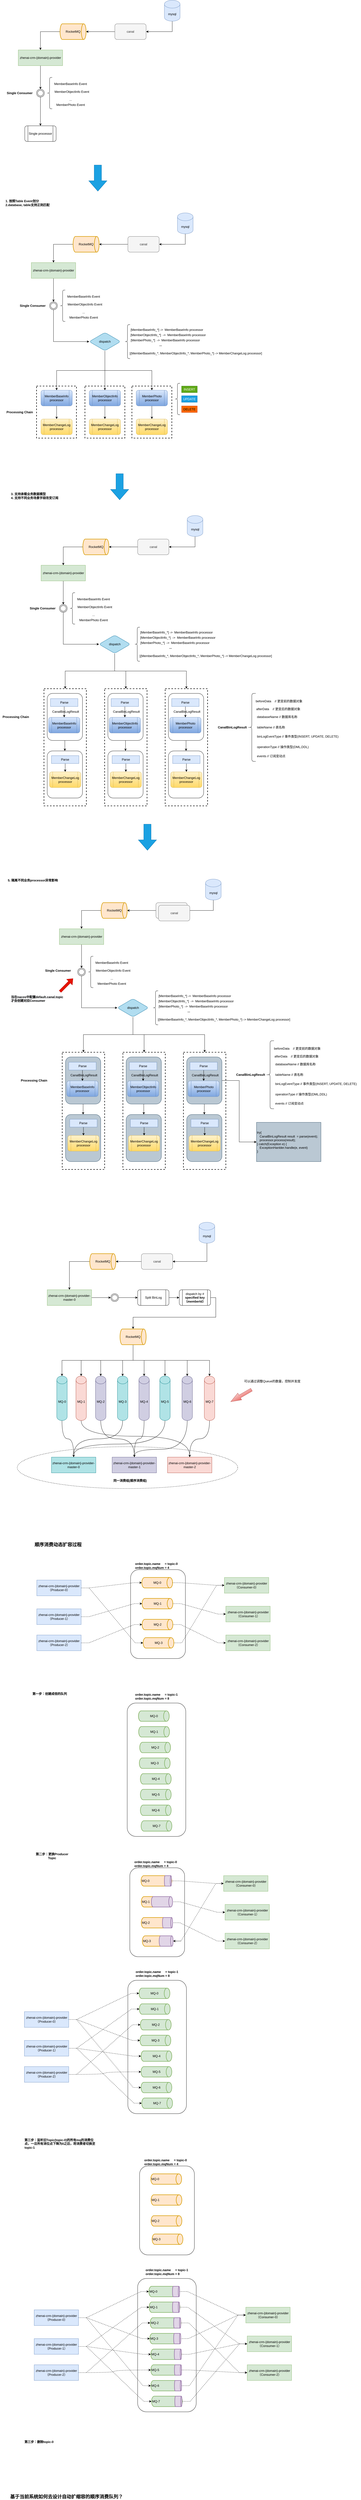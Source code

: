 <mxfile version="17.4.3" type="github">
  <diagram id="RKgJ4VKDAtB4tIxPlxn0" name="第 1 页">
    <mxGraphModel dx="1422" dy="762" grid="1" gridSize="10" guides="1" tooltips="1" connect="1" arrows="1" fold="1" page="1" pageScale="1" pageWidth="827" pageHeight="1169" math="0" shadow="0">
      <root>
        <mxCell id="0" />
        <mxCell id="1" parent="0" />
        <mxCell id="93wBa3pvzWcXWEpl8mrf-16" value="" style="rounded=1;whiteSpace=wrap;html=1;" vertex="1" parent="1">
          <mxGeometry x="520.5" y="6020" width="210" height="340" as="geometry" />
        </mxCell>
        <mxCell id="93wBa3pvzWcXWEpl8mrf-30" value="order.topic.name&amp;nbsp; &amp;nbsp; &amp;nbsp;= topic-0&lt;br&gt;order.topic.mqNum = 4&amp;nbsp;" style="text;html=1;align=left;verticalAlign=middle;resizable=0;points=[];autosize=1;strokeColor=none;fillColor=none;fontStyle=1" vertex="1" parent="1">
          <mxGeometry x="536" y="5990" width="180" height="30" as="geometry" />
        </mxCell>
        <mxCell id="6EzRI4fCPDjEW_pRFf7N-336" value="" style="ellipse;whiteSpace=wrap;html=1;rounded=1;fontFamily=Helvetica;fontSize=12;fontColor=default;strokeColor=#000000;strokeWidth=1;fillColor=default;dashed=1;" parent="1" vertex="1">
          <mxGeometry x="86" y="5550" width="845" height="160" as="geometry" />
        </mxCell>
        <mxCell id="6EzRI4fCPDjEW_pRFf7N-106" value="" style="rounded=0;whiteSpace=wrap;html=1;fontFamily=Helvetica;fontSize=12;fontColor=default;strokeColor=default;fillColor=default;strokeWidth=2;dashed=1;" parent="1" vertex="1">
          <mxGeometry x="188.5" y="2652" width="162.5" height="448" as="geometry" />
        </mxCell>
        <mxCell id="6EzRI4fCPDjEW_pRFf7N-153" value="" style="rounded=1;whiteSpace=wrap;html=1;fontFamily=Helvetica;fontSize=12;fontColor=default;strokeColor=default;strokeWidth=1;fillColor=default;" parent="1" vertex="1">
          <mxGeometry x="201" y="2890" width="135" height="180" as="geometry" />
        </mxCell>
        <mxCell id="6EzRI4fCPDjEW_pRFf7N-151" value="" style="rounded=1;whiteSpace=wrap;html=1;fontFamily=Helvetica;fontSize=12;fontColor=default;strokeColor=default;strokeWidth=1;fillColor=default;" parent="1" vertex="1">
          <mxGeometry x="201" y="2670" width="135" height="180" as="geometry" />
        </mxCell>
        <mxCell id="6EzRI4fCPDjEW_pRFf7N-81" value="" style="rounded=0;whiteSpace=wrap;html=1;fontFamily=Helvetica;fontSize=12;fontColor=default;strokeColor=default;fillColor=default;strokeWidth=2;dashed=1;" parent="1" vertex="1">
          <mxGeometry x="525.5" y="1495" width="153" height="199" as="geometry" />
        </mxCell>
        <mxCell id="6EzRI4fCPDjEW_pRFf7N-80" value="" style="rounded=0;whiteSpace=wrap;html=1;fontFamily=Helvetica;fontSize=12;fontColor=default;strokeColor=default;fillColor=default;strokeWidth=2;dashed=1;" parent="1" vertex="1">
          <mxGeometry x="345.5" y="1495" width="153" height="199" as="geometry" />
        </mxCell>
        <mxCell id="6EzRI4fCPDjEW_pRFf7N-79" value="" style="rounded=0;whiteSpace=wrap;html=1;fontFamily=Helvetica;fontSize=12;fontColor=default;strokeColor=default;fillColor=default;strokeWidth=2;dashed=1;" parent="1" vertex="1">
          <mxGeometry x="160" y="1495" width="153" height="199" as="geometry" />
        </mxCell>
        <mxCell id="B3wVfU0sj-FQTkpLoz9Y-6" style="edgeStyle=orthogonalEdgeStyle;rounded=0;orthogonalLoop=1;jettySize=auto;html=1;exitX=0;exitY=0.5;exitDx=0;exitDy=0;entryX=1;entryY=0.5;entryDx=0;entryDy=0;entryPerimeter=0;" parent="1" source="B3wVfU0sj-FQTkpLoz9Y-1" target="6EzRI4fCPDjEW_pRFf7N-7" edge="1">
          <mxGeometry relative="1" as="geometry">
            <mxPoint x="360" y="140" as="targetPoint" />
          </mxGeometry>
        </mxCell>
        <mxCell id="B3wVfU0sj-FQTkpLoz9Y-1" value="canal" style="rounded=1;whiteSpace=wrap;html=1;fillColor=#f5f5f5;fontColor=#333333;strokeColor=#666666;" parent="1" vertex="1">
          <mxGeometry x="460" y="110" width="120" height="60" as="geometry" />
        </mxCell>
        <mxCell id="B3wVfU0sj-FQTkpLoz9Y-4" style="edgeStyle=orthogonalEdgeStyle;rounded=0;orthogonalLoop=1;jettySize=auto;html=1;exitX=0.5;exitY=1;exitDx=0;exitDy=0;exitPerimeter=0;entryX=1;entryY=0.5;entryDx=0;entryDy=0;" parent="1" source="B3wVfU0sj-FQTkpLoz9Y-2" target="B3wVfU0sj-FQTkpLoz9Y-1" edge="1">
          <mxGeometry relative="1" as="geometry" />
        </mxCell>
        <mxCell id="B3wVfU0sj-FQTkpLoz9Y-2" value="mysql" style="shape=cylinder3;whiteSpace=wrap;html=1;boundedLbl=1;backgroundOutline=1;size=15;fillColor=#dae8fc;strokeColor=#6c8ebf;" parent="1" vertex="1">
          <mxGeometry x="650" y="20" width="60" height="80" as="geometry" />
        </mxCell>
        <mxCell id="6EzRI4fCPDjEW_pRFf7N-5" style="edgeStyle=orthogonalEdgeStyle;rounded=0;orthogonalLoop=1;jettySize=auto;html=1;entryX=0.5;entryY=0;entryDx=0;entryDy=0;fontFamily=Helvetica;fontSize=12;fontColor=default;exitX=0;exitY=0.5;exitDx=0;exitDy=0;exitPerimeter=0;" parent="1" source="6EzRI4fCPDjEW_pRFf7N-7" target="6EzRI4fCPDjEW_pRFf7N-3" edge="1">
          <mxGeometry relative="1" as="geometry">
            <mxPoint x="240" y="140" as="sourcePoint" />
          </mxGeometry>
        </mxCell>
        <mxCell id="6EzRI4fCPDjEW_pRFf7N-9" style="edgeStyle=orthogonalEdgeStyle;rounded=0;orthogonalLoop=1;jettySize=auto;html=1;exitX=0.5;exitY=1;exitDx=0;exitDy=0;fontFamily=Helvetica;fontSize=12;fontColor=default;" parent="1" source="6EzRI4fCPDjEW_pRFf7N-3" target="6EzRI4fCPDjEW_pRFf7N-8" edge="1">
          <mxGeometry relative="1" as="geometry" />
        </mxCell>
        <mxCell id="6EzRI4fCPDjEW_pRFf7N-3" value="zhenai-crm-{domain}-provider" style="rounded=0;whiteSpace=wrap;html=1;fontFamily=Helvetica;fontSize=12;strokeColor=#82b366;fillColor=#d5e8d4;" parent="1" vertex="1">
          <mxGeometry x="90" y="210" width="170" height="60" as="geometry" />
        </mxCell>
        <mxCell id="6EzRI4fCPDjEW_pRFf7N-7" value="&lt;span&gt;RocketMQ&lt;/span&gt;" style="strokeWidth=2;html=1;shape=mxgraph.flowchart.direct_data;whiteSpace=wrap;rounded=1;fontFamily=Helvetica;fontSize=12;fillColor=#ffe6cc;strokeColor=#d79b00;" parent="1" vertex="1">
          <mxGeometry x="250" y="110" width="100" height="60" as="geometry" />
        </mxCell>
        <mxCell id="6EzRI4fCPDjEW_pRFf7N-25" style="edgeStyle=orthogonalEdgeStyle;rounded=0;orthogonalLoop=1;jettySize=auto;html=1;exitX=0.5;exitY=1;exitDx=0;exitDy=0;entryX=0.5;entryY=0;entryDx=0;entryDy=0;fontFamily=Helvetica;fontSize=12;fontColor=default;" parent="1" source="6EzRI4fCPDjEW_pRFf7N-8" target="6EzRI4fCPDjEW_pRFf7N-15" edge="1">
          <mxGeometry relative="1" as="geometry" />
        </mxCell>
        <mxCell id="6EzRI4fCPDjEW_pRFf7N-8" value="" style="ellipse;shape=doubleEllipse;whiteSpace=wrap;html=1;aspect=fixed;rounded=1;fontFamily=Helvetica;fontSize=12;fontColor=default;strokeColor=default;fillColor=default;" parent="1" vertex="1">
          <mxGeometry x="160" y="360" width="30" height="30" as="geometry" />
        </mxCell>
        <mxCell id="6EzRI4fCPDjEW_pRFf7N-10" value="" style="shape=curlyBracket;whiteSpace=wrap;html=1;rounded=1;fontFamily=Helvetica;fontSize=12;fontColor=default;strokeColor=default;fillColor=default;" parent="1" vertex="1">
          <mxGeometry x="200" y="315" width="20" height="120" as="geometry" />
        </mxCell>
        <mxCell id="6EzRI4fCPDjEW_pRFf7N-15" value="Single processor" style="shape=process;whiteSpace=wrap;html=1;backgroundOutline=1;rounded=1;fontFamily=Helvetica;fontSize=12;fontColor=default;strokeColor=default;fillColor=default;" parent="1" vertex="1">
          <mxGeometry x="115" y="500" width="120" height="60" as="geometry" />
        </mxCell>
        <mxCell id="6EzRI4fCPDjEW_pRFf7N-19" value="MemberBaseInfo Event" style="text;html=1;align=center;verticalAlign=middle;resizable=0;points=[];autosize=1;strokeColor=none;fillColor=none;fontSize=12;fontFamily=Helvetica;fontColor=default;" parent="1" vertex="1">
          <mxGeometry x="220" y="330" width="140" height="20" as="geometry" />
        </mxCell>
        <mxCell id="6EzRI4fCPDjEW_pRFf7N-20" value="MemberObjectInfo Event" style="text;html=1;align=center;verticalAlign=middle;resizable=0;points=[];autosize=1;strokeColor=none;fillColor=none;fontSize=12;fontFamily=Helvetica;fontColor=default;" parent="1" vertex="1">
          <mxGeometry x="220" y="360" width="150" height="20" as="geometry" />
        </mxCell>
        <mxCell id="6EzRI4fCPDjEW_pRFf7N-21" value="..." style="text;html=1;align=center;verticalAlign=middle;resizable=0;points=[];autosize=1;strokeColor=none;fillColor=none;fontSize=12;fontFamily=Helvetica;fontColor=default;" parent="1" vertex="1">
          <mxGeometry x="275" y="390" width="30" height="20" as="geometry" />
        </mxCell>
        <mxCell id="6EzRI4fCPDjEW_pRFf7N-23" value="MemberPhoto Event" style="text;html=1;align=center;verticalAlign=middle;resizable=0;points=[];autosize=1;strokeColor=none;fillColor=none;fontSize=12;fontFamily=Helvetica;fontColor=default;" parent="1" vertex="1">
          <mxGeometry x="230" y="410" width="120" height="20" as="geometry" />
        </mxCell>
        <mxCell id="6EzRI4fCPDjEW_pRFf7N-24" value="&lt;b&gt;Single Consumer&lt;/b&gt;" style="text;html=1;align=center;verticalAlign=middle;resizable=0;points=[];autosize=1;strokeColor=none;fillColor=none;fontSize=12;fontFamily=Helvetica;fontColor=default;" parent="1" vertex="1">
          <mxGeometry x="40" y="365" width="110" height="20" as="geometry" />
        </mxCell>
        <mxCell id="6EzRI4fCPDjEW_pRFf7N-27" style="edgeStyle=orthogonalEdgeStyle;rounded=0;orthogonalLoop=1;jettySize=auto;html=1;exitX=0;exitY=0.5;exitDx=0;exitDy=0;entryX=1;entryY=0.5;entryDx=0;entryDy=0;entryPerimeter=0;" parent="1" source="6EzRI4fCPDjEW_pRFf7N-28" target="6EzRI4fCPDjEW_pRFf7N-34" edge="1">
          <mxGeometry relative="1" as="geometry">
            <mxPoint x="410" y="953" as="targetPoint" />
          </mxGeometry>
        </mxCell>
        <mxCell id="6EzRI4fCPDjEW_pRFf7N-28" value="canal" style="rounded=1;whiteSpace=wrap;html=1;fillColor=#f5f5f5;fontColor=#333333;strokeColor=#666666;" parent="1" vertex="1">
          <mxGeometry x="510" y="923" width="120" height="60" as="geometry" />
        </mxCell>
        <mxCell id="6EzRI4fCPDjEW_pRFf7N-29" style="edgeStyle=orthogonalEdgeStyle;rounded=0;orthogonalLoop=1;jettySize=auto;html=1;exitX=0.5;exitY=1;exitDx=0;exitDy=0;exitPerimeter=0;entryX=1;entryY=0.5;entryDx=0;entryDy=0;" parent="1" source="6EzRI4fCPDjEW_pRFf7N-30" target="6EzRI4fCPDjEW_pRFf7N-28" edge="1">
          <mxGeometry relative="1" as="geometry" />
        </mxCell>
        <mxCell id="6EzRI4fCPDjEW_pRFf7N-30" value="mysql" style="shape=cylinder3;whiteSpace=wrap;html=1;boundedLbl=1;backgroundOutline=1;size=15;fillColor=#dae8fc;strokeColor=#6c8ebf;" parent="1" vertex="1">
          <mxGeometry x="700" y="833" width="60" height="80" as="geometry" />
        </mxCell>
        <mxCell id="6EzRI4fCPDjEW_pRFf7N-31" style="edgeStyle=orthogonalEdgeStyle;rounded=0;orthogonalLoop=1;jettySize=auto;html=1;entryX=0.5;entryY=0;entryDx=0;entryDy=0;fontFamily=Helvetica;fontSize=12;fontColor=default;exitX=0;exitY=0.5;exitDx=0;exitDy=0;exitPerimeter=0;" parent="1" source="6EzRI4fCPDjEW_pRFf7N-34" target="6EzRI4fCPDjEW_pRFf7N-33" edge="1">
          <mxGeometry relative="1" as="geometry">
            <mxPoint x="290" y="953" as="sourcePoint" />
          </mxGeometry>
        </mxCell>
        <mxCell id="6EzRI4fCPDjEW_pRFf7N-32" style="edgeStyle=orthogonalEdgeStyle;rounded=0;orthogonalLoop=1;jettySize=auto;html=1;exitX=0.5;exitY=1;exitDx=0;exitDy=0;fontFamily=Helvetica;fontSize=12;fontColor=default;" parent="1" source="6EzRI4fCPDjEW_pRFf7N-33" target="6EzRI4fCPDjEW_pRFf7N-36" edge="1">
          <mxGeometry relative="1" as="geometry" />
        </mxCell>
        <mxCell id="6EzRI4fCPDjEW_pRFf7N-33" value="zhenai-crm-{domain}-provider" style="rounded=0;whiteSpace=wrap;html=1;fontFamily=Helvetica;fontSize=12;strokeColor=#82b366;fillColor=#d5e8d4;" parent="1" vertex="1">
          <mxGeometry x="140" y="1023" width="170" height="60" as="geometry" />
        </mxCell>
        <mxCell id="6EzRI4fCPDjEW_pRFf7N-34" value="&lt;span&gt;RocketMQ&lt;/span&gt;" style="strokeWidth=2;html=1;shape=mxgraph.flowchart.direct_data;whiteSpace=wrap;rounded=1;fontFamily=Helvetica;fontSize=12;fillColor=#ffe6cc;strokeColor=#d79b00;" parent="1" vertex="1">
          <mxGeometry x="300" y="923" width="100" height="60" as="geometry" />
        </mxCell>
        <mxCell id="6EzRI4fCPDjEW_pRFf7N-72" style="edgeStyle=orthogonalEdgeStyle;rounded=0;orthogonalLoop=1;jettySize=auto;html=1;exitX=0.5;exitY=1;exitDx=0;exitDy=0;fontFamily=Helvetica;fontSize=12;fontColor=default;entryX=0;entryY=0.5;entryDx=0;entryDy=0;" parent="1" source="6EzRI4fCPDjEW_pRFf7N-36" target="6EzRI4fCPDjEW_pRFf7N-71" edge="1">
          <mxGeometry relative="1" as="geometry" />
        </mxCell>
        <mxCell id="6EzRI4fCPDjEW_pRFf7N-36" value="" style="ellipse;shape=doubleEllipse;whiteSpace=wrap;html=1;aspect=fixed;rounded=1;fontFamily=Helvetica;fontSize=12;fontColor=default;strokeColor=default;fillColor=default;" parent="1" vertex="1">
          <mxGeometry x="210" y="1173" width="30" height="30" as="geometry" />
        </mxCell>
        <mxCell id="6EzRI4fCPDjEW_pRFf7N-37" value="" style="shape=curlyBracket;whiteSpace=wrap;html=1;rounded=1;fontFamily=Helvetica;fontSize=12;fontColor=default;strokeColor=default;fillColor=default;" parent="1" vertex="1">
          <mxGeometry x="250" y="1128" width="20" height="120" as="geometry" />
        </mxCell>
        <mxCell id="6EzRI4fCPDjEW_pRFf7N-76" style="edgeStyle=orthogonalEdgeStyle;rounded=0;orthogonalLoop=1;jettySize=auto;html=1;exitX=0.5;exitY=1;exitDx=0;exitDy=0;entryX=0.5;entryY=0;entryDx=0;entryDy=0;fontFamily=Helvetica;fontSize=12;fontColor=default;" parent="1" source="6EzRI4fCPDjEW_pRFf7N-38" target="6EzRI4fCPDjEW_pRFf7N-68" edge="1">
          <mxGeometry relative="1" as="geometry" />
        </mxCell>
        <mxCell id="6EzRI4fCPDjEW_pRFf7N-38" value="MemberBaseInfo&lt;br&gt;processor" style="shape=process;whiteSpace=wrap;html=1;backgroundOutline=1;rounded=1;fontFamily=Helvetica;fontSize=12;strokeColor=#6c8ebf;fillColor=#dae8fc;gradientColor=#7ea6e0;" parent="1" vertex="1">
          <mxGeometry x="177" y="1511" width="120" height="60" as="geometry" />
        </mxCell>
        <mxCell id="6EzRI4fCPDjEW_pRFf7N-39" value="MemberBaseInfo Event" style="text;html=1;align=center;verticalAlign=middle;resizable=0;points=[];autosize=1;strokeColor=none;fillColor=none;fontSize=12;fontFamily=Helvetica;fontColor=default;" parent="1" vertex="1">
          <mxGeometry x="270" y="1143" width="140" height="20" as="geometry" />
        </mxCell>
        <mxCell id="6EzRI4fCPDjEW_pRFf7N-40" value="MemberObjectInfo Event" style="text;html=1;align=center;verticalAlign=middle;resizable=0;points=[];autosize=1;strokeColor=none;fillColor=none;fontSize=12;fontFamily=Helvetica;fontColor=default;" parent="1" vertex="1">
          <mxGeometry x="270" y="1173" width="150" height="20" as="geometry" />
        </mxCell>
        <mxCell id="6EzRI4fCPDjEW_pRFf7N-41" value="..." style="text;html=1;align=center;verticalAlign=middle;resizable=0;points=[];autosize=1;strokeColor=none;fillColor=none;fontSize=12;fontFamily=Helvetica;fontColor=default;" parent="1" vertex="1">
          <mxGeometry x="325" y="1203" width="30" height="20" as="geometry" />
        </mxCell>
        <mxCell id="6EzRI4fCPDjEW_pRFf7N-42" value="MemberPhoto Event" style="text;html=1;align=center;verticalAlign=middle;resizable=0;points=[];autosize=1;strokeColor=none;fillColor=none;fontSize=12;fontFamily=Helvetica;fontColor=default;" parent="1" vertex="1">
          <mxGeometry x="280" y="1223" width="120" height="20" as="geometry" />
        </mxCell>
        <mxCell id="6EzRI4fCPDjEW_pRFf7N-43" value="&lt;b&gt;Single Consumer&lt;/b&gt;" style="text;html=1;align=center;verticalAlign=middle;resizable=0;points=[];autosize=1;strokeColor=none;fillColor=none;fontSize=12;fontFamily=Helvetica;fontColor=default;" parent="1" vertex="1">
          <mxGeometry x="90" y="1178" width="110" height="20" as="geometry" />
        </mxCell>
        <mxCell id="6EzRI4fCPDjEW_pRFf7N-46" value="" style="html=1;shadow=0;dashed=0;align=center;verticalAlign=middle;shape=mxgraph.arrows2.arrow;dy=0.6;dx=40;direction=south;notch=0;rounded=1;fontFamily=Helvetica;fontSize=12;fontColor=#ffffff;strokeColor=#006EAF;fillColor=#1ba1e2;" parent="1" vertex="1">
          <mxGeometry x="360" y="650" width="70" height="100" as="geometry" />
        </mxCell>
        <mxCell id="6EzRI4fCPDjEW_pRFf7N-47" value="&lt;div style=&quot;text-align: left&quot;&gt;&lt;b&gt;1. 按照Table Event划分&lt;/b&gt;&lt;/div&gt;&lt;b&gt;&lt;div style=&quot;text-align: left&quot;&gt;&lt;b&gt;2.database, table支持正则匹配&lt;/b&gt;&lt;/div&gt;&lt;/b&gt;" style="text;html=1;align=center;verticalAlign=middle;resizable=0;points=[];autosize=1;strokeColor=none;fillColor=none;fontSize=12;fontFamily=Helvetica;fontColor=default;" parent="1" vertex="1">
          <mxGeometry x="35" y="780" width="180" height="30" as="geometry" />
        </mxCell>
        <mxCell id="6EzRI4fCPDjEW_pRFf7N-77" style="edgeStyle=orthogonalEdgeStyle;rounded=0;orthogonalLoop=1;jettySize=auto;html=1;exitX=0.5;exitY=1;exitDx=0;exitDy=0;fontFamily=Helvetica;fontSize=12;fontColor=default;" parent="1" source="6EzRI4fCPDjEW_pRFf7N-66" target="6EzRI4fCPDjEW_pRFf7N-69" edge="1">
          <mxGeometry relative="1" as="geometry" />
        </mxCell>
        <mxCell id="6EzRI4fCPDjEW_pRFf7N-66" value="MemberObjectInfo&lt;br&gt;processor" style="shape=process;whiteSpace=wrap;html=1;backgroundOutline=1;rounded=1;fontFamily=Helvetica;fontSize=12;strokeColor=#6c8ebf;fillColor=#dae8fc;gradientColor=#7ea6e0;" parent="1" vertex="1">
          <mxGeometry x="362" y="1511" width="120" height="60" as="geometry" />
        </mxCell>
        <mxCell id="6EzRI4fCPDjEW_pRFf7N-78" style="edgeStyle=orthogonalEdgeStyle;rounded=0;orthogonalLoop=1;jettySize=auto;html=1;exitX=0.5;exitY=1;exitDx=0;exitDy=0;fontFamily=Helvetica;fontSize=12;fontColor=default;" parent="1" source="6EzRI4fCPDjEW_pRFf7N-67" target="6EzRI4fCPDjEW_pRFf7N-70" edge="1">
          <mxGeometry relative="1" as="geometry" />
        </mxCell>
        <mxCell id="6EzRI4fCPDjEW_pRFf7N-67" value="MemberPhoto&lt;br&gt;processor" style="shape=process;whiteSpace=wrap;html=1;backgroundOutline=1;rounded=1;fontFamily=Helvetica;fontSize=12;strokeColor=#6c8ebf;fillColor=#dae8fc;gradientColor=#7ea6e0;" parent="1" vertex="1">
          <mxGeometry x="542" y="1511" width="120" height="60" as="geometry" />
        </mxCell>
        <mxCell id="6EzRI4fCPDjEW_pRFf7N-68" value="MemberChangeLog&lt;br&gt;processor" style="shape=process;whiteSpace=wrap;html=1;backgroundOutline=1;rounded=1;fontFamily=Helvetica;fontSize=12;strokeColor=#d6b656;fillColor=#fff2cc;gradientColor=#ffd966;" parent="1" vertex="1">
          <mxGeometry x="177" y="1621" width="120" height="60" as="geometry" />
        </mxCell>
        <mxCell id="6EzRI4fCPDjEW_pRFf7N-69" value="MemberChangeLog&lt;br&gt;processor" style="shape=process;whiteSpace=wrap;html=1;backgroundOutline=1;rounded=1;fontFamily=Helvetica;fontSize=12;strokeColor=#d6b656;fillColor=#fff2cc;gradientColor=#ffd966;" parent="1" vertex="1">
          <mxGeometry x="362" y="1621" width="120" height="60" as="geometry" />
        </mxCell>
        <mxCell id="6EzRI4fCPDjEW_pRFf7N-70" value="MemberChangeLog&lt;br&gt;processor" style="shape=process;whiteSpace=wrap;html=1;backgroundOutline=1;rounded=1;fontFamily=Helvetica;fontSize=12;strokeColor=#d6b656;fillColor=#fff2cc;gradientColor=#ffd966;" parent="1" vertex="1">
          <mxGeometry x="542" y="1621" width="120" height="60" as="geometry" />
        </mxCell>
        <mxCell id="6EzRI4fCPDjEW_pRFf7N-73" style="edgeStyle=orthogonalEdgeStyle;rounded=0;orthogonalLoop=1;jettySize=auto;html=1;exitX=0.5;exitY=1;exitDx=0;exitDy=0;fontFamily=Helvetica;fontSize=12;fontColor=default;" parent="1" source="6EzRI4fCPDjEW_pRFf7N-71" target="6EzRI4fCPDjEW_pRFf7N-38" edge="1">
          <mxGeometry relative="1" as="geometry" />
        </mxCell>
        <mxCell id="6EzRI4fCPDjEW_pRFf7N-74" style="edgeStyle=orthogonalEdgeStyle;rounded=0;orthogonalLoop=1;jettySize=auto;html=1;exitX=0.5;exitY=1;exitDx=0;exitDy=0;fontFamily=Helvetica;fontSize=12;fontColor=default;" parent="1" source="6EzRI4fCPDjEW_pRFf7N-71" target="6EzRI4fCPDjEW_pRFf7N-67" edge="1">
          <mxGeometry relative="1" as="geometry" />
        </mxCell>
        <mxCell id="6EzRI4fCPDjEW_pRFf7N-75" style="edgeStyle=orthogonalEdgeStyle;rounded=0;orthogonalLoop=1;jettySize=auto;html=1;exitX=0.5;exitY=1;exitDx=0;exitDy=0;fontFamily=Helvetica;fontSize=12;fontColor=default;" parent="1" source="6EzRI4fCPDjEW_pRFf7N-71" target="6EzRI4fCPDjEW_pRFf7N-66" edge="1">
          <mxGeometry relative="1" as="geometry" />
        </mxCell>
        <mxCell id="6EzRI4fCPDjEW_pRFf7N-71" value="dispatch" style="rhombus;whiteSpace=wrap;html=1;rounded=1;fontFamily=Helvetica;fontSize=12;strokeColor=#10739e;fillColor=#b1ddf0;" parent="1" vertex="1">
          <mxGeometry x="362" y="1290" width="120" height="70" as="geometry" />
        </mxCell>
        <mxCell id="6EzRI4fCPDjEW_pRFf7N-88" value="" style="shape=curlyBracket;whiteSpace=wrap;html=1;rounded=1;fontFamily=Helvetica;fontSize=12;fontColor=default;strokeColor=default;fillColor=default;" parent="1" vertex="1">
          <mxGeometry x="498.5" y="1260" width="20" height="130" as="geometry" />
        </mxCell>
        <mxCell id="6EzRI4fCPDjEW_pRFf7N-89" value="[MemberBaseInfo_*] -&amp;gt;&amp;nbsp;&amp;nbsp;&lt;span&gt;MemberBaseInfo&amp;nbsp;&lt;/span&gt;&lt;span&gt;processor&lt;/span&gt;" style="text;html=1;align=center;verticalAlign=middle;resizable=0;points=[];autosize=1;strokeColor=none;fillColor=none;fontSize=12;fontFamily=Helvetica;fontColor=default;" parent="1" vertex="1">
          <mxGeometry x="513.5" y="1270" width="290" height="20" as="geometry" />
        </mxCell>
        <mxCell id="6EzRI4fCPDjEW_pRFf7N-91" value="..." style="text;html=1;align=center;verticalAlign=middle;resizable=0;points=[];autosize=1;strokeColor=none;fillColor=none;fontSize=12;fontFamily=Helvetica;fontColor=default;fontStyle=1" parent="1" vertex="1">
          <mxGeometry x="620" y="1327.5" width="30" height="20" as="geometry" />
        </mxCell>
        <mxCell id="6EzRI4fCPDjEW_pRFf7N-93" value="[MemberObjectInfo_*]&amp;nbsp; -&amp;gt;&amp;nbsp;&amp;nbsp;&lt;span&gt;MemberBaseInfo&amp;nbsp;&lt;/span&gt;&lt;span&gt;processor&lt;/span&gt;" style="text;html=1;align=center;verticalAlign=middle;resizable=0;points=[];autosize=1;strokeColor=none;fillColor=none;fontSize=12;fontFamily=Helvetica;fontColor=default;" parent="1" vertex="1">
          <mxGeometry x="513.5" y="1290" width="300" height="20" as="geometry" />
        </mxCell>
        <mxCell id="6EzRI4fCPDjEW_pRFf7N-94" value="&lt;div&gt;&lt;span&gt;[MemberPhoto_*]&amp;nbsp; -&amp;gt;&amp;nbsp;&amp;nbsp;&lt;/span&gt;&lt;span&gt;MemberBaseInfo&amp;nbsp;&lt;/span&gt;&lt;span&gt;processor&lt;/span&gt;&lt;/div&gt;" style="text;html=1;align=left;verticalAlign=middle;resizable=0;points=[];autosize=1;strokeColor=none;fillColor=none;fontSize=12;fontFamily=Helvetica;fontColor=default;" parent="1" vertex="1">
          <mxGeometry x="518.5" y="1310" width="280" height="20" as="geometry" />
        </mxCell>
        <mxCell id="6EzRI4fCPDjEW_pRFf7N-96" value="[{MemberBaseInfo_*, MemberObjectInfo_*, MemberPhoto_*} -&amp;gt; MemberChangeLog processor]" style="text;html=1;align=center;verticalAlign=middle;resizable=0;points=[];autosize=1;strokeColor=none;fillColor=none;fontSize=12;fontFamily=Helvetica;fontColor=default;" parent="1" vertex="1">
          <mxGeometry x="510" y="1360" width="520" height="20" as="geometry" />
        </mxCell>
        <mxCell id="6EzRI4fCPDjEW_pRFf7N-97" value="&lt;b&gt;Processing Chain&lt;/b&gt;" style="text;html=1;align=center;verticalAlign=middle;resizable=0;points=[];autosize=1;strokeColor=none;fillColor=none;fontSize=12;fontFamily=Helvetica;fontColor=default;" parent="1" vertex="1">
          <mxGeometry x="35" y="1584.5" width="120" height="20" as="geometry" />
        </mxCell>
        <mxCell id="6EzRI4fCPDjEW_pRFf7N-98" value="" style="shape=curlyBracket;whiteSpace=wrap;html=1;rounded=1;fontFamily=Helvetica;fontSize=12;fontColor=default;strokeColor=default;strokeWidth=1;fillColor=default;" parent="1" vertex="1">
          <mxGeometry x="690" y="1484.5" width="20" height="120" as="geometry" />
        </mxCell>
        <mxCell id="6EzRI4fCPDjEW_pRFf7N-99" value="INSERT" style="rounded=0;whiteSpace=wrap;html=1;fontFamily=Helvetica;fontSize=12;fontColor=#ffffff;strokeColor=#2D7600;strokeWidth=1;fillColor=#60a917;" parent="1" vertex="1">
          <mxGeometry x="716" y="1495" width="60" height="25" as="geometry" />
        </mxCell>
        <mxCell id="6EzRI4fCPDjEW_pRFf7N-100" value="UPDATE" style="rounded=0;whiteSpace=wrap;html=1;fontFamily=Helvetica;fontSize=12;fontColor=#ffffff;strokeColor=#006EAF;strokeWidth=1;fillColor=#1ba1e2;" parent="1" vertex="1">
          <mxGeometry x="716" y="1532" width="60" height="25" as="geometry" />
        </mxCell>
        <mxCell id="6EzRI4fCPDjEW_pRFf7N-101" value="DELETE" style="rounded=0;whiteSpace=wrap;html=1;fontFamily=Helvetica;fontSize=12;fontColor=#000000;strokeColor=#C73500;strokeWidth=1;fillColor=#fa6800;" parent="1" vertex="1">
          <mxGeometry x="716" y="1571" width="60" height="25" as="geometry" />
        </mxCell>
        <mxCell id="6EzRI4fCPDjEW_pRFf7N-107" style="edgeStyle=orthogonalEdgeStyle;rounded=0;orthogonalLoop=1;jettySize=auto;html=1;exitX=0;exitY=0.5;exitDx=0;exitDy=0;entryX=1;entryY=0.5;entryDx=0;entryDy=0;entryPerimeter=0;" parent="1" source="6EzRI4fCPDjEW_pRFf7N-108" target="6EzRI4fCPDjEW_pRFf7N-114" edge="1">
          <mxGeometry relative="1" as="geometry">
            <mxPoint x="447.5" y="2110" as="targetPoint" />
          </mxGeometry>
        </mxCell>
        <mxCell id="6EzRI4fCPDjEW_pRFf7N-108" value="canal" style="rounded=1;whiteSpace=wrap;html=1;fillColor=#f5f5f5;fontColor=#333333;strokeColor=#666666;" parent="1" vertex="1">
          <mxGeometry x="547.5" y="2080" width="120" height="60" as="geometry" />
        </mxCell>
        <mxCell id="6EzRI4fCPDjEW_pRFf7N-109" style="edgeStyle=orthogonalEdgeStyle;rounded=0;orthogonalLoop=1;jettySize=auto;html=1;exitX=0.5;exitY=1;exitDx=0;exitDy=0;exitPerimeter=0;entryX=1;entryY=0.5;entryDx=0;entryDy=0;" parent="1" source="6EzRI4fCPDjEW_pRFf7N-110" target="6EzRI4fCPDjEW_pRFf7N-108" edge="1">
          <mxGeometry relative="1" as="geometry" />
        </mxCell>
        <mxCell id="6EzRI4fCPDjEW_pRFf7N-110" value="mysql" style="shape=cylinder3;whiteSpace=wrap;html=1;boundedLbl=1;backgroundOutline=1;size=15;fillColor=#dae8fc;strokeColor=#6c8ebf;" parent="1" vertex="1">
          <mxGeometry x="737.5" y="1990" width="60" height="80" as="geometry" />
        </mxCell>
        <mxCell id="6EzRI4fCPDjEW_pRFf7N-111" style="edgeStyle=orthogonalEdgeStyle;rounded=0;orthogonalLoop=1;jettySize=auto;html=1;entryX=0.5;entryY=0;entryDx=0;entryDy=0;fontFamily=Helvetica;fontSize=12;fontColor=default;exitX=0;exitY=0.5;exitDx=0;exitDy=0;exitPerimeter=0;" parent="1" source="6EzRI4fCPDjEW_pRFf7N-114" target="6EzRI4fCPDjEW_pRFf7N-113" edge="1">
          <mxGeometry relative="1" as="geometry">
            <mxPoint x="327.5" y="2110" as="sourcePoint" />
          </mxGeometry>
        </mxCell>
        <mxCell id="6EzRI4fCPDjEW_pRFf7N-112" style="edgeStyle=orthogonalEdgeStyle;rounded=0;orthogonalLoop=1;jettySize=auto;html=1;exitX=0.5;exitY=1;exitDx=0;exitDy=0;fontFamily=Helvetica;fontSize=12;fontColor=default;" parent="1" source="6EzRI4fCPDjEW_pRFf7N-113" target="6EzRI4fCPDjEW_pRFf7N-116" edge="1">
          <mxGeometry relative="1" as="geometry" />
        </mxCell>
        <mxCell id="6EzRI4fCPDjEW_pRFf7N-113" value="zhenai-crm-{domain}-provider" style="rounded=0;whiteSpace=wrap;html=1;fontFamily=Helvetica;fontSize=12;strokeColor=#82b366;fillColor=#d5e8d4;" parent="1" vertex="1">
          <mxGeometry x="177.5" y="2180" width="170" height="60" as="geometry" />
        </mxCell>
        <mxCell id="6EzRI4fCPDjEW_pRFf7N-114" value="&lt;span&gt;RocketMQ&lt;/span&gt;" style="strokeWidth=2;html=1;shape=mxgraph.flowchart.direct_data;whiteSpace=wrap;rounded=1;fontFamily=Helvetica;fontSize=12;fillColor=#ffe6cc;strokeColor=#d79b00;" parent="1" vertex="1">
          <mxGeometry x="337.5" y="2080" width="100" height="60" as="geometry" />
        </mxCell>
        <mxCell id="6EzRI4fCPDjEW_pRFf7N-115" style="edgeStyle=orthogonalEdgeStyle;rounded=0;orthogonalLoop=1;jettySize=auto;html=1;exitX=0.5;exitY=1;exitDx=0;exitDy=0;fontFamily=Helvetica;fontSize=12;fontColor=default;entryX=0;entryY=0.5;entryDx=0;entryDy=0;" parent="1" source="6EzRI4fCPDjEW_pRFf7N-116" target="6EzRI4fCPDjEW_pRFf7N-135" edge="1">
          <mxGeometry relative="1" as="geometry" />
        </mxCell>
        <mxCell id="6EzRI4fCPDjEW_pRFf7N-116" value="" style="ellipse;shape=doubleEllipse;whiteSpace=wrap;html=1;aspect=fixed;rounded=1;fontFamily=Helvetica;fontSize=12;fontColor=default;strokeColor=default;fillColor=default;" parent="1" vertex="1">
          <mxGeometry x="247.5" y="2330" width="30" height="30" as="geometry" />
        </mxCell>
        <mxCell id="6EzRI4fCPDjEW_pRFf7N-117" value="" style="shape=curlyBracket;whiteSpace=wrap;html=1;rounded=1;fontFamily=Helvetica;fontSize=12;fontColor=default;strokeColor=default;fillColor=default;" parent="1" vertex="1">
          <mxGeometry x="287.5" y="2285" width="20" height="120" as="geometry" />
        </mxCell>
        <mxCell id="6EzRI4fCPDjEW_pRFf7N-119" value="MemberBaseInfo&lt;br&gt;processor" style="shape=process;whiteSpace=wrap;html=1;backgroundOutline=1;rounded=1;fontFamily=Helvetica;fontSize=12;strokeColor=#6c8ebf;fillColor=#dae8fc;gradientColor=#7ea6e0;" parent="1" vertex="1">
          <mxGeometry x="206" y="2761.5" width="120" height="60" as="geometry" />
        </mxCell>
        <mxCell id="6EzRI4fCPDjEW_pRFf7N-120" value="MemberBaseInfo Event" style="text;html=1;align=center;verticalAlign=middle;resizable=0;points=[];autosize=1;strokeColor=none;fillColor=none;fontSize=12;fontFamily=Helvetica;fontColor=default;" parent="1" vertex="1">
          <mxGeometry x="307.5" y="2300" width="140" height="20" as="geometry" />
        </mxCell>
        <mxCell id="6EzRI4fCPDjEW_pRFf7N-121" value="MemberObjectInfo Event" style="text;html=1;align=center;verticalAlign=middle;resizable=0;points=[];autosize=1;strokeColor=none;fillColor=none;fontSize=12;fontFamily=Helvetica;fontColor=default;" parent="1" vertex="1">
          <mxGeometry x="307.5" y="2330" width="150" height="20" as="geometry" />
        </mxCell>
        <mxCell id="6EzRI4fCPDjEW_pRFf7N-122" value="..." style="text;html=1;align=center;verticalAlign=middle;resizable=0;points=[];autosize=1;strokeColor=none;fillColor=none;fontSize=12;fontFamily=Helvetica;fontColor=default;" parent="1" vertex="1">
          <mxGeometry x="362.5" y="2360" width="30" height="20" as="geometry" />
        </mxCell>
        <mxCell id="6EzRI4fCPDjEW_pRFf7N-123" value="MemberPhoto Event" style="text;html=1;align=center;verticalAlign=middle;resizable=0;points=[];autosize=1;strokeColor=none;fillColor=none;fontSize=12;fontFamily=Helvetica;fontColor=default;" parent="1" vertex="1">
          <mxGeometry x="317.5" y="2380" width="120" height="20" as="geometry" />
        </mxCell>
        <mxCell id="6EzRI4fCPDjEW_pRFf7N-124" value="&lt;b&gt;Single Consumer&lt;/b&gt;" style="text;html=1;align=center;verticalAlign=middle;resizable=0;points=[];autosize=1;strokeColor=none;fillColor=none;fontSize=12;fontFamily=Helvetica;fontColor=default;" parent="1" vertex="1">
          <mxGeometry x="127.5" y="2335" width="110" height="20" as="geometry" />
        </mxCell>
        <mxCell id="6EzRI4fCPDjEW_pRFf7N-129" value="MemberChangeLog&lt;br&gt;processor" style="shape=process;whiteSpace=wrap;html=1;backgroundOutline=1;rounded=1;fontFamily=Helvetica;fontSize=12;strokeColor=#d6b656;fillColor=#fff2cc;gradientColor=#ffd966;" parent="1" vertex="1">
          <mxGeometry x="209.75" y="2970" width="120" height="60" as="geometry" />
        </mxCell>
        <mxCell id="6EzRI4fCPDjEW_pRFf7N-180" style="edgeStyle=orthogonalEdgeStyle;rounded=0;orthogonalLoop=1;jettySize=auto;html=1;exitX=0.5;exitY=1;exitDx=0;exitDy=0;fontFamily=Helvetica;fontSize=12;fontColor=default;" parent="1" source="6EzRI4fCPDjEW_pRFf7N-135" target="6EzRI4fCPDjEW_pRFf7N-106" edge="1">
          <mxGeometry relative="1" as="geometry" />
        </mxCell>
        <mxCell id="6EzRI4fCPDjEW_pRFf7N-181" style="edgeStyle=orthogonalEdgeStyle;rounded=0;orthogonalLoop=1;jettySize=auto;html=1;exitX=0.5;exitY=1;exitDx=0;exitDy=0;fontFamily=Helvetica;fontSize=12;fontColor=default;" parent="1" source="6EzRI4fCPDjEW_pRFf7N-135" target="6EzRI4fCPDjEW_pRFf7N-158" edge="1">
          <mxGeometry relative="1" as="geometry" />
        </mxCell>
        <mxCell id="6EzRI4fCPDjEW_pRFf7N-182" style="edgeStyle=orthogonalEdgeStyle;rounded=0;orthogonalLoop=1;jettySize=auto;html=1;exitX=0.5;exitY=1;exitDx=0;exitDy=0;fontFamily=Helvetica;fontSize=12;fontColor=default;" parent="1" source="6EzRI4fCPDjEW_pRFf7N-135" target="6EzRI4fCPDjEW_pRFf7N-169" edge="1">
          <mxGeometry relative="1" as="geometry" />
        </mxCell>
        <mxCell id="6EzRI4fCPDjEW_pRFf7N-135" value="dispatch" style="rhombus;whiteSpace=wrap;html=1;rounded=1;fontFamily=Helvetica;fontSize=12;strokeColor=#10739e;fillColor=#b1ddf0;" parent="1" vertex="1">
          <mxGeometry x="399.5" y="2447" width="120" height="70" as="geometry" />
        </mxCell>
        <mxCell id="6EzRI4fCPDjEW_pRFf7N-136" value="" style="shape=curlyBracket;whiteSpace=wrap;html=1;rounded=1;fontFamily=Helvetica;fontSize=12;fontColor=default;strokeColor=default;fillColor=default;" parent="1" vertex="1">
          <mxGeometry x="536" y="2417" width="20" height="130" as="geometry" />
        </mxCell>
        <mxCell id="6EzRI4fCPDjEW_pRFf7N-137" value="[MemberBaseInfo_*] -&amp;gt;&amp;nbsp;&amp;nbsp;&lt;span&gt;MemberBaseInfo&amp;nbsp;&lt;/span&gt;&lt;span&gt;processor&lt;/span&gt;" style="text;html=1;align=center;verticalAlign=middle;resizable=0;points=[];autosize=1;strokeColor=none;fillColor=none;fontSize=12;fontFamily=Helvetica;fontColor=default;" parent="1" vertex="1">
          <mxGeometry x="551" y="2427" width="290" height="20" as="geometry" />
        </mxCell>
        <mxCell id="6EzRI4fCPDjEW_pRFf7N-138" value="..." style="text;html=1;align=center;verticalAlign=middle;resizable=0;points=[];autosize=1;strokeColor=none;fillColor=none;fontSize=12;fontFamily=Helvetica;fontColor=default;fontStyle=1" parent="1" vertex="1">
          <mxGeometry x="657.5" y="2484.5" width="30" height="20" as="geometry" />
        </mxCell>
        <mxCell id="6EzRI4fCPDjEW_pRFf7N-139" value="[MemberObjectInfo_*]&amp;nbsp; -&amp;gt;&amp;nbsp;&amp;nbsp;&lt;span&gt;MemberBaseInfo&amp;nbsp;&lt;/span&gt;&lt;span&gt;processor&lt;/span&gt;" style="text;html=1;align=center;verticalAlign=middle;resizable=0;points=[];autosize=1;strokeColor=none;fillColor=none;fontSize=12;fontFamily=Helvetica;fontColor=default;" parent="1" vertex="1">
          <mxGeometry x="551" y="2447" width="300" height="20" as="geometry" />
        </mxCell>
        <mxCell id="6EzRI4fCPDjEW_pRFf7N-140" value="&lt;div&gt;&lt;span&gt;[MemberPhoto_*]&amp;nbsp; -&amp;gt;&amp;nbsp;&amp;nbsp;&lt;/span&gt;&lt;span&gt;MemberBaseInfo&amp;nbsp;&lt;/span&gt;&lt;span&gt;processor&lt;/span&gt;&lt;/div&gt;" style="text;html=1;align=left;verticalAlign=middle;resizable=0;points=[];autosize=1;strokeColor=none;fillColor=none;fontSize=12;fontFamily=Helvetica;fontColor=default;" parent="1" vertex="1">
          <mxGeometry x="556" y="2467" width="280" height="20" as="geometry" />
        </mxCell>
        <mxCell id="6EzRI4fCPDjEW_pRFf7N-141" value="[{MemberBaseInfo_*, MemberObjectInfo_*, MemberPhoto_*} -&amp;gt; MemberChangeLog processor]" style="text;html=1;align=center;verticalAlign=middle;resizable=0;points=[];autosize=1;strokeColor=none;fillColor=none;fontSize=12;fontFamily=Helvetica;fontColor=default;" parent="1" vertex="1">
          <mxGeometry x="547.5" y="2517" width="520" height="20" as="geometry" />
        </mxCell>
        <mxCell id="6EzRI4fCPDjEW_pRFf7N-142" value="&lt;b&gt;Processing Chain&lt;/b&gt;" style="text;html=1;align=center;verticalAlign=middle;resizable=0;points=[];autosize=1;strokeColor=none;fillColor=none;fontSize=12;fontFamily=Helvetica;fontColor=default;" parent="1" vertex="1">
          <mxGeometry x="20" y="2750" width="120" height="20" as="geometry" />
        </mxCell>
        <mxCell id="6EzRI4fCPDjEW_pRFf7N-148" value="" style="html=1;shadow=0;dashed=0;align=center;verticalAlign=middle;shape=mxgraph.arrows2.arrow;dy=0.6;dx=40;direction=south;notch=0;rounded=1;fontFamily=Helvetica;fontSize=12;fontColor=#ffffff;strokeColor=#006EAF;fillColor=#1ba1e2;" parent="1" vertex="1">
          <mxGeometry x="443.5" y="1830" width="70" height="100" as="geometry" />
        </mxCell>
        <mxCell id="6EzRI4fCPDjEW_pRFf7N-149" value="&lt;div&gt;&lt;b&gt;3. 支持承载业务数据模型&lt;/b&gt;&lt;/div&gt;&lt;div&gt;&lt;b&gt;4. 支持不同业务场景字段改变订阅&lt;/b&gt;&lt;/div&gt;" style="text;html=1;align=left;verticalAlign=middle;resizable=0;points=[];autosize=1;strokeColor=none;fillColor=none;fontSize=12;fontFamily=Helvetica;fontColor=default;" parent="1" vertex="1">
          <mxGeometry x="60" y="1900" width="200" height="30" as="geometry" />
        </mxCell>
        <mxCell id="6EzRI4fCPDjEW_pRFf7N-152" style="edgeStyle=orthogonalEdgeStyle;rounded=0;orthogonalLoop=1;jettySize=auto;html=1;fontFamily=Helvetica;fontSize=12;fontColor=default;" parent="1" source="6EzRI4fCPDjEW_pRFf7N-150" target="6EzRI4fCPDjEW_pRFf7N-119" edge="1">
          <mxGeometry relative="1" as="geometry" />
        </mxCell>
        <mxCell id="6EzRI4fCPDjEW_pRFf7N-150" value="Parse" style="rounded=0;whiteSpace=wrap;html=1;fontFamily=Helvetica;fontSize=12;strokeColor=#6c8ebf;strokeWidth=1;fillColor=#dae8fc;" parent="1" vertex="1">
          <mxGeometry x="213.5" y="2690" width="105" height="30" as="geometry" />
        </mxCell>
        <mxCell id="6EzRI4fCPDjEW_pRFf7N-155" style="edgeStyle=orthogonalEdgeStyle;rounded=0;orthogonalLoop=1;jettySize=auto;html=1;fontFamily=Helvetica;fontSize=12;fontColor=default;" parent="1" source="6EzRI4fCPDjEW_pRFf7N-154" target="6EzRI4fCPDjEW_pRFf7N-129" edge="1">
          <mxGeometry relative="1" as="geometry" />
        </mxCell>
        <mxCell id="6EzRI4fCPDjEW_pRFf7N-154" value="Parse" style="rounded=0;whiteSpace=wrap;html=1;fontFamily=Helvetica;fontSize=12;strokeColor=#6c8ebf;strokeWidth=1;fillColor=#dae8fc;" parent="1" vertex="1">
          <mxGeometry x="217.25" y="2908" width="105" height="30" as="geometry" />
        </mxCell>
        <mxCell id="6EzRI4fCPDjEW_pRFf7N-156" value="" style="endArrow=classic;html=1;rounded=0;fontFamily=Helvetica;fontSize=12;fontColor=default;exitX=0.5;exitY=1;exitDx=0;exitDy=0;" parent="1" source="6EzRI4fCPDjEW_pRFf7N-151" target="6EzRI4fCPDjEW_pRFf7N-153" edge="1">
          <mxGeometry width="50" height="50" relative="1" as="geometry">
            <mxPoint x="381" y="2810" as="sourcePoint" />
            <mxPoint x="431" y="2760" as="targetPoint" />
          </mxGeometry>
        </mxCell>
        <mxCell id="6EzRI4fCPDjEW_pRFf7N-157" value="CanalBinLogResult" style="text;html=1;align=center;verticalAlign=middle;resizable=0;points=[];autosize=1;strokeColor=none;fillColor=none;fontSize=12;fontFamily=Helvetica;fontColor=default;" parent="1" vertex="1">
          <mxGeometry x="211" y="2730" width="120" height="20" as="geometry" />
        </mxCell>
        <mxCell id="6EzRI4fCPDjEW_pRFf7N-158" value="" style="rounded=0;whiteSpace=wrap;html=1;fontFamily=Helvetica;fontSize=12;fontColor=default;strokeColor=default;fillColor=default;strokeWidth=2;dashed=1;" parent="1" vertex="1">
          <mxGeometry x="421" y="2652" width="162.5" height="448" as="geometry" />
        </mxCell>
        <mxCell id="6EzRI4fCPDjEW_pRFf7N-159" value="" style="rounded=1;whiteSpace=wrap;html=1;fontFamily=Helvetica;fontSize=12;fontColor=default;strokeColor=default;strokeWidth=1;fillColor=default;" parent="1" vertex="1">
          <mxGeometry x="433.5" y="2890" width="135" height="180" as="geometry" />
        </mxCell>
        <mxCell id="6EzRI4fCPDjEW_pRFf7N-160" value="" style="rounded=1;whiteSpace=wrap;html=1;fontFamily=Helvetica;fontSize=12;fontColor=default;strokeColor=default;strokeWidth=1;fillColor=default;" parent="1" vertex="1">
          <mxGeometry x="433.5" y="2670" width="135" height="180" as="geometry" />
        </mxCell>
        <mxCell id="6EzRI4fCPDjEW_pRFf7N-161" value="MemberObjectInfo&lt;br&gt;processor" style="shape=process;whiteSpace=wrap;html=1;backgroundOutline=1;rounded=1;fontFamily=Helvetica;fontSize=12;strokeColor=#6c8ebf;fillColor=#dae8fc;gradientColor=#7ea6e0;" parent="1" vertex="1">
          <mxGeometry x="438.5" y="2761.5" width="120" height="60" as="geometry" />
        </mxCell>
        <mxCell id="6EzRI4fCPDjEW_pRFf7N-162" value="MemberChangeLog&lt;br&gt;processor" style="shape=process;whiteSpace=wrap;html=1;backgroundOutline=1;rounded=1;fontFamily=Helvetica;fontSize=12;strokeColor=#d6b656;fillColor=#fff2cc;gradientColor=#ffd966;" parent="1" vertex="1">
          <mxGeometry x="442.25" y="2970" width="120" height="60" as="geometry" />
        </mxCell>
        <mxCell id="6EzRI4fCPDjEW_pRFf7N-163" style="edgeStyle=orthogonalEdgeStyle;rounded=0;orthogonalLoop=1;jettySize=auto;html=1;fontFamily=Helvetica;fontSize=12;fontColor=default;" parent="1" source="6EzRI4fCPDjEW_pRFf7N-164" target="6EzRI4fCPDjEW_pRFf7N-161" edge="1">
          <mxGeometry relative="1" as="geometry" />
        </mxCell>
        <mxCell id="6EzRI4fCPDjEW_pRFf7N-164" value="Parse" style="rounded=0;whiteSpace=wrap;html=1;fontFamily=Helvetica;fontSize=12;strokeColor=#6c8ebf;strokeWidth=1;fillColor=#dae8fc;" parent="1" vertex="1">
          <mxGeometry x="446" y="2690" width="105" height="30" as="geometry" />
        </mxCell>
        <mxCell id="6EzRI4fCPDjEW_pRFf7N-165" style="edgeStyle=orthogonalEdgeStyle;rounded=0;orthogonalLoop=1;jettySize=auto;html=1;fontFamily=Helvetica;fontSize=12;fontColor=default;" parent="1" source="6EzRI4fCPDjEW_pRFf7N-166" target="6EzRI4fCPDjEW_pRFf7N-162" edge="1">
          <mxGeometry relative="1" as="geometry" />
        </mxCell>
        <mxCell id="6EzRI4fCPDjEW_pRFf7N-166" value="Parse" style="rounded=0;whiteSpace=wrap;html=1;fontFamily=Helvetica;fontSize=12;strokeColor=#6c8ebf;strokeWidth=1;fillColor=#dae8fc;" parent="1" vertex="1">
          <mxGeometry x="449.75" y="2908" width="105" height="30" as="geometry" />
        </mxCell>
        <mxCell id="6EzRI4fCPDjEW_pRFf7N-167" value="" style="endArrow=classic;html=1;rounded=0;fontFamily=Helvetica;fontSize=12;fontColor=default;exitX=0.5;exitY=1;exitDx=0;exitDy=0;" parent="1" source="6EzRI4fCPDjEW_pRFf7N-160" target="6EzRI4fCPDjEW_pRFf7N-159" edge="1">
          <mxGeometry width="50" height="50" relative="1" as="geometry">
            <mxPoint x="613.5" y="2810" as="sourcePoint" />
            <mxPoint x="663.5" y="2760" as="targetPoint" />
          </mxGeometry>
        </mxCell>
        <mxCell id="6EzRI4fCPDjEW_pRFf7N-168" value="CanalBinLogResult" style="text;html=1;align=center;verticalAlign=middle;resizable=0;points=[];autosize=1;strokeColor=none;fillColor=none;fontSize=12;fontFamily=Helvetica;fontColor=default;" parent="1" vertex="1">
          <mxGeometry x="443.5" y="2730" width="120" height="20" as="geometry" />
        </mxCell>
        <mxCell id="6EzRI4fCPDjEW_pRFf7N-169" value="" style="rounded=0;whiteSpace=wrap;html=1;fontFamily=Helvetica;fontSize=12;fontColor=default;strokeColor=default;fillColor=default;strokeWidth=2;dashed=1;" parent="1" vertex="1">
          <mxGeometry x="653" y="2652" width="162.5" height="448" as="geometry" />
        </mxCell>
        <mxCell id="6EzRI4fCPDjEW_pRFf7N-170" value="" style="rounded=1;whiteSpace=wrap;html=1;fontFamily=Helvetica;fontSize=12;fontColor=default;strokeColor=default;strokeWidth=1;fillColor=default;" parent="1" vertex="1">
          <mxGeometry x="665.5" y="2890" width="135" height="180" as="geometry" />
        </mxCell>
        <mxCell id="6EzRI4fCPDjEW_pRFf7N-171" value="" style="rounded=1;whiteSpace=wrap;html=1;fontFamily=Helvetica;fontSize=12;fontColor=default;strokeColor=default;strokeWidth=1;fillColor=default;" parent="1" vertex="1">
          <mxGeometry x="665.5" y="2670" width="135" height="180" as="geometry" />
        </mxCell>
        <mxCell id="6EzRI4fCPDjEW_pRFf7N-172" value="MemberPhoto&lt;br&gt;processor" style="shape=process;whiteSpace=wrap;html=1;backgroundOutline=1;rounded=1;fontFamily=Helvetica;fontSize=12;strokeColor=#6c8ebf;fillColor=#dae8fc;gradientColor=#7ea6e0;" parent="1" vertex="1">
          <mxGeometry x="670.5" y="2761.5" width="120" height="60" as="geometry" />
        </mxCell>
        <mxCell id="6EzRI4fCPDjEW_pRFf7N-173" value="MemberChangeLog&lt;br&gt;processor" style="shape=process;whiteSpace=wrap;html=1;backgroundOutline=1;rounded=1;fontFamily=Helvetica;fontSize=12;strokeColor=#d6b656;fillColor=#fff2cc;gradientColor=#ffd966;" parent="1" vertex="1">
          <mxGeometry x="674.25" y="2970" width="120" height="60" as="geometry" />
        </mxCell>
        <mxCell id="6EzRI4fCPDjEW_pRFf7N-174" style="edgeStyle=orthogonalEdgeStyle;rounded=0;orthogonalLoop=1;jettySize=auto;html=1;fontFamily=Helvetica;fontSize=12;fontColor=default;" parent="1" source="6EzRI4fCPDjEW_pRFf7N-175" target="6EzRI4fCPDjEW_pRFf7N-172" edge="1">
          <mxGeometry relative="1" as="geometry" />
        </mxCell>
        <mxCell id="6EzRI4fCPDjEW_pRFf7N-175" value="Parse" style="rounded=0;whiteSpace=wrap;html=1;fontFamily=Helvetica;fontSize=12;strokeColor=#6c8ebf;strokeWidth=1;fillColor=#dae8fc;" parent="1" vertex="1">
          <mxGeometry x="678" y="2690" width="105" height="30" as="geometry" />
        </mxCell>
        <mxCell id="6EzRI4fCPDjEW_pRFf7N-176" style="edgeStyle=orthogonalEdgeStyle;rounded=0;orthogonalLoop=1;jettySize=auto;html=1;fontFamily=Helvetica;fontSize=12;fontColor=default;" parent="1" source="6EzRI4fCPDjEW_pRFf7N-177" target="6EzRI4fCPDjEW_pRFf7N-173" edge="1">
          <mxGeometry relative="1" as="geometry" />
        </mxCell>
        <mxCell id="6EzRI4fCPDjEW_pRFf7N-177" value="Parse" style="rounded=0;whiteSpace=wrap;html=1;fontFamily=Helvetica;fontSize=12;strokeColor=#6c8ebf;strokeWidth=1;fillColor=#dae8fc;" parent="1" vertex="1">
          <mxGeometry x="681.75" y="2908" width="105" height="30" as="geometry" />
        </mxCell>
        <mxCell id="6EzRI4fCPDjEW_pRFf7N-178" value="" style="endArrow=classic;html=1;rounded=0;fontFamily=Helvetica;fontSize=12;fontColor=default;exitX=0.5;exitY=1;exitDx=0;exitDy=0;" parent="1" source="6EzRI4fCPDjEW_pRFf7N-171" target="6EzRI4fCPDjEW_pRFf7N-170" edge="1">
          <mxGeometry width="50" height="50" relative="1" as="geometry">
            <mxPoint x="845.5" y="2810" as="sourcePoint" />
            <mxPoint x="895.5" y="2760" as="targetPoint" />
          </mxGeometry>
        </mxCell>
        <mxCell id="6EzRI4fCPDjEW_pRFf7N-179" value="CanalBinLogResult" style="text;html=1;align=center;verticalAlign=middle;resizable=0;points=[];autosize=1;strokeColor=none;fillColor=none;fontSize=12;fontFamily=Helvetica;fontColor=default;" parent="1" vertex="1">
          <mxGeometry x="675.5" y="2730" width="120" height="20" as="geometry" />
        </mxCell>
        <mxCell id="6EzRI4fCPDjEW_pRFf7N-184" value="" style="shape=curlyBracket;whiteSpace=wrap;html=1;rounded=1;fontFamily=Helvetica;fontSize=12;fontColor=default;strokeColor=default;strokeWidth=1;fillColor=default;" parent="1" vertex="1">
          <mxGeometry x="970" y="2670" width="30" height="260" as="geometry" />
        </mxCell>
        <mxCell id="6EzRI4fCPDjEW_pRFf7N-185" value="&lt;b&gt;CanalBinLogResult&lt;/b&gt;" style="text;html=1;align=center;verticalAlign=middle;resizable=0;points=[];autosize=1;strokeColor=none;fillColor=none;fontSize=12;fontFamily=Helvetica;fontColor=default;" parent="1" vertex="1">
          <mxGeometry x="845" y="2790" width="130" height="20" as="geometry" />
        </mxCell>
        <mxCell id="6EzRI4fCPDjEW_pRFf7N-186" value="beforeData&amp;nbsp; &amp;nbsp; //&amp;nbsp;更变前的数据对象" style="text;html=1;align=left;verticalAlign=middle;resizable=0;points=[];autosize=1;strokeColor=none;fillColor=none;fontSize=12;fontFamily=Helvetica;fontColor=default;" parent="1" vertex="1">
          <mxGeometry x="997.5" y="2690" width="190" height="20" as="geometry" />
        </mxCell>
        <mxCell id="6EzRI4fCPDjEW_pRFf7N-187" value="afterData&amp;nbsp; &amp;nbsp; //&amp;nbsp;更变后的数据对象" style="text;html=1;align=left;verticalAlign=middle;resizable=0;points=[];autosize=1;strokeColor=none;fillColor=none;fontSize=12;fontFamily=Helvetica;fontColor=default;" parent="1" vertex="1">
          <mxGeometry x="1000" y="2720" width="180" height="20" as="geometry" />
        </mxCell>
        <mxCell id="6EzRI4fCPDjEW_pRFf7N-188" value="databaseName // 数据库名称" style="text;html=1;align=left;verticalAlign=middle;resizable=0;points=[];autosize=1;strokeColor=none;fillColor=none;fontSize=12;fontFamily=Helvetica;fontColor=default;" parent="1" vertex="1">
          <mxGeometry x="1002.5" y="2750" width="170" height="20" as="geometry" />
        </mxCell>
        <mxCell id="6EzRI4fCPDjEW_pRFf7N-189" value="tableName // 表名称" style="text;html=1;align=left;verticalAlign=middle;resizable=0;points=[];autosize=1;strokeColor=none;fillColor=none;fontSize=12;fontFamily=Helvetica;fontColor=default;" parent="1" vertex="1">
          <mxGeometry x="1002.5" y="2790" width="120" height="20" as="geometry" />
        </mxCell>
        <mxCell id="6EzRI4fCPDjEW_pRFf7N-190" value="binLogEventType // 事件类型(INSERT, UPDATE, DELETE)" style="text;html=1;align=left;verticalAlign=middle;resizable=0;points=[];autosize=1;strokeColor=none;fillColor=none;fontSize=12;fontFamily=Helvetica;fontColor=default;" parent="1" vertex="1">
          <mxGeometry x="1002.5" y="2825" width="330" height="20" as="geometry" />
        </mxCell>
        <mxCell id="6EzRI4fCPDjEW_pRFf7N-191" value="operationType // 操作类型(DML,DDL)" style="text;html=1;align=left;verticalAlign=middle;resizable=0;points=[];autosize=1;strokeColor=none;fillColor=none;fontSize=12;fontFamily=Helvetica;fontColor=default;" parent="1" vertex="1">
          <mxGeometry x="1002.5" y="2865" width="210" height="20" as="geometry" />
        </mxCell>
        <mxCell id="6EzRI4fCPDjEW_pRFf7N-192" value="events // 订阅变动点" style="text;html=1;align=left;verticalAlign=middle;resizable=0;points=[];autosize=1;strokeColor=none;fillColor=none;fontSize=12;fontFamily=Helvetica;fontColor=default;" parent="1" vertex="1">
          <mxGeometry x="1002.5" y="2900" width="120" height="20" as="geometry" />
        </mxCell>
        <mxCell id="6EzRI4fCPDjEW_pRFf7N-193" value="" style="rounded=0;whiteSpace=wrap;html=1;fontFamily=Helvetica;fontSize=12;fontColor=default;strokeColor=default;fillColor=default;strokeWidth=2;dashed=1;" parent="1" vertex="1">
          <mxGeometry x="258.5" y="4042" width="162.5" height="448" as="geometry" />
        </mxCell>
        <mxCell id="6EzRI4fCPDjEW_pRFf7N-194" value="" style="rounded=1;whiteSpace=wrap;html=1;fontFamily=Helvetica;fontSize=12;strokeColor=#23445d;strokeWidth=1;fillColor=#bac8d3;" parent="1" vertex="1">
          <mxGeometry x="271" y="4280" width="135" height="180" as="geometry" />
        </mxCell>
        <mxCell id="6EzRI4fCPDjEW_pRFf7N-195" value="" style="rounded=1;whiteSpace=wrap;html=1;fontFamily=Helvetica;fontSize=12;strokeWidth=1;fillColor=#bac8d3;strokeColor=#23445d;" parent="1" vertex="1">
          <mxGeometry x="271" y="4060" width="135" height="180" as="geometry" />
        </mxCell>
        <mxCell id="6EzRI4fCPDjEW_pRFf7N-196" style="edgeStyle=orthogonalEdgeStyle;rounded=0;orthogonalLoop=1;jettySize=auto;html=1;exitX=0;exitY=0.5;exitDx=0;exitDy=0;entryX=1;entryY=0.5;entryDx=0;entryDy=0;entryPerimeter=0;" parent="1" source="6EzRI4fCPDjEW_pRFf7N-197" target="6EzRI4fCPDjEW_pRFf7N-203" edge="1">
          <mxGeometry relative="1" as="geometry">
            <mxPoint x="517.5" y="3500" as="targetPoint" />
          </mxGeometry>
        </mxCell>
        <mxCell id="6EzRI4fCPDjEW_pRFf7N-197" value="canal" style="rounded=1;whiteSpace=wrap;html=1;fillColor=#f5f5f5;fontColor=#333333;strokeColor=#666666;" parent="1" vertex="1">
          <mxGeometry x="617.5" y="3470" width="120" height="60" as="geometry" />
        </mxCell>
        <mxCell id="6EzRI4fCPDjEW_pRFf7N-198" style="edgeStyle=orthogonalEdgeStyle;rounded=0;orthogonalLoop=1;jettySize=auto;html=1;exitX=0.5;exitY=1;exitDx=0;exitDy=0;exitPerimeter=0;entryX=1;entryY=0.5;entryDx=0;entryDy=0;" parent="1" source="6EzRI4fCPDjEW_pRFf7N-199" target="6EzRI4fCPDjEW_pRFf7N-197" edge="1">
          <mxGeometry relative="1" as="geometry" />
        </mxCell>
        <mxCell id="6EzRI4fCPDjEW_pRFf7N-199" value="mysql" style="shape=cylinder3;whiteSpace=wrap;html=1;boundedLbl=1;backgroundOutline=1;size=15;fillColor=#dae8fc;strokeColor=#6c8ebf;" parent="1" vertex="1">
          <mxGeometry x="807.5" y="3380" width="60" height="80" as="geometry" />
        </mxCell>
        <mxCell id="6EzRI4fCPDjEW_pRFf7N-200" style="edgeStyle=orthogonalEdgeStyle;rounded=0;orthogonalLoop=1;jettySize=auto;html=1;entryX=0.5;entryY=0;entryDx=0;entryDy=0;fontFamily=Helvetica;fontSize=12;fontColor=default;exitX=0;exitY=0.5;exitDx=0;exitDy=0;exitPerimeter=0;" parent="1" source="6EzRI4fCPDjEW_pRFf7N-203" target="6EzRI4fCPDjEW_pRFf7N-202" edge="1">
          <mxGeometry relative="1" as="geometry">
            <mxPoint x="397.5" y="3500" as="sourcePoint" />
          </mxGeometry>
        </mxCell>
        <mxCell id="6EzRI4fCPDjEW_pRFf7N-201" style="edgeStyle=orthogonalEdgeStyle;rounded=0;orthogonalLoop=1;jettySize=auto;html=1;exitX=0.5;exitY=1;exitDx=0;exitDy=0;fontFamily=Helvetica;fontSize=12;fontColor=default;" parent="1" source="6EzRI4fCPDjEW_pRFf7N-202" target="6EzRI4fCPDjEW_pRFf7N-205" edge="1">
          <mxGeometry relative="1" as="geometry" />
        </mxCell>
        <mxCell id="6EzRI4fCPDjEW_pRFf7N-202" value="zhenai-crm-{domain}-provider" style="rounded=0;whiteSpace=wrap;html=1;fontFamily=Helvetica;fontSize=12;strokeColor=#82b366;fillColor=#d5e8d4;" parent="1" vertex="1">
          <mxGeometry x="247.5" y="3570" width="170" height="60" as="geometry" />
        </mxCell>
        <mxCell id="6EzRI4fCPDjEW_pRFf7N-203" value="&lt;span&gt;RocketMQ&lt;/span&gt;" style="strokeWidth=2;html=1;shape=mxgraph.flowchart.direct_data;whiteSpace=wrap;rounded=1;fontFamily=Helvetica;fontSize=12;fillColor=#ffe6cc;strokeColor=#d79b00;" parent="1" vertex="1">
          <mxGeometry x="407.5" y="3470" width="100" height="60" as="geometry" />
        </mxCell>
        <mxCell id="6EzRI4fCPDjEW_pRFf7N-204" style="edgeStyle=orthogonalEdgeStyle;rounded=0;orthogonalLoop=1;jettySize=auto;html=1;exitX=0.5;exitY=1;exitDx=0;exitDy=0;fontFamily=Helvetica;fontSize=12;fontColor=default;entryX=0;entryY=0.5;entryDx=0;entryDy=0;" parent="1" source="6EzRI4fCPDjEW_pRFf7N-205" target="6EzRI4fCPDjEW_pRFf7N-217" edge="1">
          <mxGeometry relative="1" as="geometry" />
        </mxCell>
        <mxCell id="6EzRI4fCPDjEW_pRFf7N-205" value="" style="ellipse;shape=doubleEllipse;whiteSpace=wrap;html=1;aspect=fixed;rounded=1;fontFamily=Helvetica;fontSize=12;fontColor=default;strokeColor=default;fillColor=default;" parent="1" vertex="1">
          <mxGeometry x="317.5" y="3720" width="30" height="30" as="geometry" />
        </mxCell>
        <mxCell id="6EzRI4fCPDjEW_pRFf7N-206" value="" style="shape=curlyBracket;whiteSpace=wrap;html=1;rounded=1;fontFamily=Helvetica;fontSize=12;fontColor=default;strokeColor=default;fillColor=default;" parent="1" vertex="1">
          <mxGeometry x="357.5" y="3675" width="20" height="120" as="geometry" />
        </mxCell>
        <mxCell id="6EzRI4fCPDjEW_pRFf7N-207" value="MemberBaseInfo&lt;br&gt;processor" style="shape=process;whiteSpace=wrap;html=1;backgroundOutline=1;rounded=1;fontFamily=Helvetica;fontSize=12;strokeColor=#6c8ebf;fillColor=#dae8fc;gradientColor=#7ea6e0;" parent="1" vertex="1">
          <mxGeometry x="276" y="4151.5" width="120" height="60" as="geometry" />
        </mxCell>
        <mxCell id="6EzRI4fCPDjEW_pRFf7N-208" value="MemberBaseInfo Event" style="text;html=1;align=center;verticalAlign=middle;resizable=0;points=[];autosize=1;strokeColor=none;fillColor=none;fontSize=12;fontFamily=Helvetica;fontColor=default;" parent="1" vertex="1">
          <mxGeometry x="377.5" y="3690" width="140" height="20" as="geometry" />
        </mxCell>
        <mxCell id="6EzRI4fCPDjEW_pRFf7N-209" value="MemberObjectInfo Event" style="text;html=1;align=center;verticalAlign=middle;resizable=0;points=[];autosize=1;strokeColor=none;fillColor=none;fontSize=12;fontFamily=Helvetica;fontColor=default;" parent="1" vertex="1">
          <mxGeometry x="377.5" y="3720" width="150" height="20" as="geometry" />
        </mxCell>
        <mxCell id="6EzRI4fCPDjEW_pRFf7N-210" value="..." style="text;html=1;align=center;verticalAlign=middle;resizable=0;points=[];autosize=1;strokeColor=none;fillColor=none;fontSize=12;fontFamily=Helvetica;fontColor=default;" parent="1" vertex="1">
          <mxGeometry x="432.5" y="3750" width="30" height="20" as="geometry" />
        </mxCell>
        <mxCell id="6EzRI4fCPDjEW_pRFf7N-211" value="MemberPhoto Event" style="text;html=1;align=center;verticalAlign=middle;resizable=0;points=[];autosize=1;strokeColor=none;fillColor=none;fontSize=12;fontFamily=Helvetica;fontColor=default;" parent="1" vertex="1">
          <mxGeometry x="387.5" y="3770" width="120" height="20" as="geometry" />
        </mxCell>
        <mxCell id="6EzRI4fCPDjEW_pRFf7N-212" value="&lt;b&gt;Single Consumer&lt;br&gt;&lt;/b&gt;" style="text;html=1;align=center;verticalAlign=middle;resizable=0;points=[];autosize=1;strokeColor=none;fillColor=none;fontSize=12;fontFamily=Helvetica;fontColor=default;" parent="1" vertex="1">
          <mxGeometry x="187" y="3720" width="110" height="20" as="geometry" />
        </mxCell>
        <mxCell id="6EzRI4fCPDjEW_pRFf7N-213" value="MemberChangeLog&lt;br&gt;processor" style="shape=process;whiteSpace=wrap;html=1;backgroundOutline=1;rounded=1;fontFamily=Helvetica;fontSize=12;strokeColor=#d6b656;fillColor=#fff2cc;gradientColor=#ffd966;" parent="1" vertex="1">
          <mxGeometry x="279.75" y="4360" width="120" height="60" as="geometry" />
        </mxCell>
        <mxCell id="6EzRI4fCPDjEW_pRFf7N-214" style="edgeStyle=orthogonalEdgeStyle;rounded=0;orthogonalLoop=1;jettySize=auto;html=1;exitX=0.5;exitY=1;exitDx=0;exitDy=0;fontFamily=Helvetica;fontSize=12;fontColor=default;" parent="1" source="6EzRI4fCPDjEW_pRFf7N-217" target="6EzRI4fCPDjEW_pRFf7N-193" edge="1">
          <mxGeometry relative="1" as="geometry" />
        </mxCell>
        <mxCell id="6EzRI4fCPDjEW_pRFf7N-215" style="edgeStyle=orthogonalEdgeStyle;rounded=0;orthogonalLoop=1;jettySize=auto;html=1;exitX=0.5;exitY=1;exitDx=0;exitDy=0;fontFamily=Helvetica;fontSize=12;fontColor=default;" parent="1" source="6EzRI4fCPDjEW_pRFf7N-217" target="6EzRI4fCPDjEW_pRFf7N-231" edge="1">
          <mxGeometry relative="1" as="geometry" />
        </mxCell>
        <mxCell id="6EzRI4fCPDjEW_pRFf7N-216" style="edgeStyle=orthogonalEdgeStyle;rounded=0;orthogonalLoop=1;jettySize=auto;html=1;exitX=0.5;exitY=1;exitDx=0;exitDy=0;fontFamily=Helvetica;fontSize=12;fontColor=default;" parent="1" source="6EzRI4fCPDjEW_pRFf7N-217" target="6EzRI4fCPDjEW_pRFf7N-242" edge="1">
          <mxGeometry relative="1" as="geometry" />
        </mxCell>
        <mxCell id="6EzRI4fCPDjEW_pRFf7N-217" value="dispatch" style="rhombus;whiteSpace=wrap;html=1;rounded=1;fontFamily=Helvetica;fontSize=12;strokeColor=#10739e;fillColor=#b1ddf0;" parent="1" vertex="1">
          <mxGeometry x="469.5" y="3837" width="120" height="70" as="geometry" />
        </mxCell>
        <mxCell id="6EzRI4fCPDjEW_pRFf7N-218" value="" style="shape=curlyBracket;whiteSpace=wrap;html=1;rounded=1;fontFamily=Helvetica;fontSize=12;fontColor=default;strokeColor=default;fillColor=default;" parent="1" vertex="1">
          <mxGeometry x="606" y="3807" width="20" height="130" as="geometry" />
        </mxCell>
        <mxCell id="6EzRI4fCPDjEW_pRFf7N-219" value="[MemberBaseInfo_*] -&amp;gt;&amp;nbsp;&amp;nbsp;&lt;span&gt;MemberBaseInfo&amp;nbsp;&lt;/span&gt;&lt;span&gt;processor&lt;/span&gt;" style="text;html=1;align=center;verticalAlign=middle;resizable=0;points=[];autosize=1;strokeColor=none;fillColor=none;fontSize=12;fontFamily=Helvetica;fontColor=default;" parent="1" vertex="1">
          <mxGeometry x="621" y="3817" width="290" height="20" as="geometry" />
        </mxCell>
        <mxCell id="6EzRI4fCPDjEW_pRFf7N-220" value="..." style="text;html=1;align=center;verticalAlign=middle;resizable=0;points=[];autosize=1;strokeColor=none;fillColor=none;fontSize=12;fontFamily=Helvetica;fontColor=default;fontStyle=1" parent="1" vertex="1">
          <mxGeometry x="727.5" y="3874.5" width="30" height="20" as="geometry" />
        </mxCell>
        <mxCell id="6EzRI4fCPDjEW_pRFf7N-221" value="[MemberObjectInfo_*]&amp;nbsp; -&amp;gt;&amp;nbsp;&amp;nbsp;&lt;span&gt;MemberBaseInfo&amp;nbsp;&lt;/span&gt;&lt;span&gt;processor&lt;/span&gt;" style="text;html=1;align=center;verticalAlign=middle;resizable=0;points=[];autosize=1;strokeColor=none;fillColor=none;fontSize=12;fontFamily=Helvetica;fontColor=default;" parent="1" vertex="1">
          <mxGeometry x="621" y="3837" width="300" height="20" as="geometry" />
        </mxCell>
        <mxCell id="6EzRI4fCPDjEW_pRFf7N-222" value="&lt;div&gt;&lt;span&gt;[MemberPhoto_*]&amp;nbsp; -&amp;gt;&amp;nbsp;&amp;nbsp;&lt;/span&gt;&lt;span&gt;MemberBaseInfo&amp;nbsp;&lt;/span&gt;&lt;span&gt;processor&lt;/span&gt;&lt;/div&gt;" style="text;html=1;align=left;verticalAlign=middle;resizable=0;points=[];autosize=1;strokeColor=none;fillColor=none;fontSize=12;fontFamily=Helvetica;fontColor=default;" parent="1" vertex="1">
          <mxGeometry x="626" y="3857" width="280" height="20" as="geometry" />
        </mxCell>
        <mxCell id="6EzRI4fCPDjEW_pRFf7N-223" value="[{MemberBaseInfo_*, MemberObjectInfo_*, MemberPhoto_*} -&amp;gt; MemberChangeLog processor]" style="text;html=1;align=center;verticalAlign=middle;resizable=0;points=[];autosize=1;strokeColor=none;fillColor=none;fontSize=12;fontFamily=Helvetica;fontColor=default;" parent="1" vertex="1">
          <mxGeometry x="617.5" y="3907" width="520" height="20" as="geometry" />
        </mxCell>
        <mxCell id="6EzRI4fCPDjEW_pRFf7N-224" value="&lt;b&gt;Processing Chain&lt;/b&gt;" style="text;html=1;align=center;verticalAlign=middle;resizable=0;points=[];autosize=1;strokeColor=none;fillColor=none;fontSize=12;fontFamily=Helvetica;fontColor=default;" parent="1" vertex="1">
          <mxGeometry x="90" y="4140" width="120" height="20" as="geometry" />
        </mxCell>
        <mxCell id="6EzRI4fCPDjEW_pRFf7N-225" style="edgeStyle=orthogonalEdgeStyle;rounded=0;orthogonalLoop=1;jettySize=auto;html=1;fontFamily=Helvetica;fontSize=12;fontColor=default;" parent="1" source="6EzRI4fCPDjEW_pRFf7N-226" target="6EzRI4fCPDjEW_pRFf7N-207" edge="1">
          <mxGeometry relative="1" as="geometry" />
        </mxCell>
        <mxCell id="6EzRI4fCPDjEW_pRFf7N-226" value="Parse" style="rounded=0;whiteSpace=wrap;html=1;fontFamily=Helvetica;fontSize=12;strokeColor=#6c8ebf;strokeWidth=1;fillColor=#dae8fc;" parent="1" vertex="1">
          <mxGeometry x="283.5" y="4080" width="105" height="30" as="geometry" />
        </mxCell>
        <mxCell id="6EzRI4fCPDjEW_pRFf7N-227" style="edgeStyle=orthogonalEdgeStyle;rounded=0;orthogonalLoop=1;jettySize=auto;html=1;fontFamily=Helvetica;fontSize=12;fontColor=default;" parent="1" source="6EzRI4fCPDjEW_pRFf7N-228" target="6EzRI4fCPDjEW_pRFf7N-213" edge="1">
          <mxGeometry relative="1" as="geometry" />
        </mxCell>
        <mxCell id="6EzRI4fCPDjEW_pRFf7N-228" value="Parse" style="rounded=0;whiteSpace=wrap;html=1;fontFamily=Helvetica;fontSize=12;strokeColor=#6c8ebf;strokeWidth=1;fillColor=#dae8fc;" parent="1" vertex="1">
          <mxGeometry x="287.25" y="4298" width="105" height="30" as="geometry" />
        </mxCell>
        <mxCell id="6EzRI4fCPDjEW_pRFf7N-229" value="" style="endArrow=classic;html=1;rounded=0;fontFamily=Helvetica;fontSize=12;fontColor=default;exitX=0.5;exitY=1;exitDx=0;exitDy=0;" parent="1" source="6EzRI4fCPDjEW_pRFf7N-195" target="6EzRI4fCPDjEW_pRFf7N-194" edge="1">
          <mxGeometry width="50" height="50" relative="1" as="geometry">
            <mxPoint x="451" y="4200" as="sourcePoint" />
            <mxPoint x="501" y="4150" as="targetPoint" />
          </mxGeometry>
        </mxCell>
        <mxCell id="6EzRI4fCPDjEW_pRFf7N-230" value="CanalBinLogResult" style="text;html=1;align=center;verticalAlign=middle;resizable=0;points=[];autosize=1;strokeColor=none;fillColor=none;fontSize=12;fontFamily=Helvetica;fontColor=default;" parent="1" vertex="1">
          <mxGeometry x="281" y="4120" width="120" height="20" as="geometry" />
        </mxCell>
        <mxCell id="6EzRI4fCPDjEW_pRFf7N-231" value="" style="rounded=0;whiteSpace=wrap;html=1;fontFamily=Helvetica;fontSize=12;fontColor=default;strokeColor=default;fillColor=default;strokeWidth=2;dashed=1;" parent="1" vertex="1">
          <mxGeometry x="491" y="4042" width="162.5" height="448" as="geometry" />
        </mxCell>
        <mxCell id="6EzRI4fCPDjEW_pRFf7N-232" value="" style="rounded=1;whiteSpace=wrap;html=1;fontFamily=Helvetica;fontSize=12;strokeColor=#23445d;strokeWidth=1;fillColor=#bac8d3;" parent="1" vertex="1">
          <mxGeometry x="503.5" y="4280" width="135" height="180" as="geometry" />
        </mxCell>
        <mxCell id="6EzRI4fCPDjEW_pRFf7N-233" value="" style="rounded=1;whiteSpace=wrap;html=1;fontFamily=Helvetica;fontSize=12;strokeColor=#23445d;strokeWidth=1;fillColor=#bac8d3;" parent="1" vertex="1">
          <mxGeometry x="503.5" y="4060" width="135" height="180" as="geometry" />
        </mxCell>
        <mxCell id="6EzRI4fCPDjEW_pRFf7N-234" value="MemberObjectInfo&lt;br&gt;processor" style="shape=process;whiteSpace=wrap;html=1;backgroundOutline=1;rounded=1;fontFamily=Helvetica;fontSize=12;strokeColor=#6c8ebf;fillColor=#dae8fc;gradientColor=#7ea6e0;" parent="1" vertex="1">
          <mxGeometry x="508.5" y="4151.5" width="120" height="60" as="geometry" />
        </mxCell>
        <mxCell id="6EzRI4fCPDjEW_pRFf7N-235" value="MemberChangeLog&lt;br&gt;processor" style="shape=process;whiteSpace=wrap;html=1;backgroundOutline=1;rounded=1;fontFamily=Helvetica;fontSize=12;strokeColor=#d6b656;fillColor=#fff2cc;gradientColor=#ffd966;" parent="1" vertex="1">
          <mxGeometry x="512.25" y="4360" width="120" height="60" as="geometry" />
        </mxCell>
        <mxCell id="6EzRI4fCPDjEW_pRFf7N-236" style="edgeStyle=orthogonalEdgeStyle;rounded=0;orthogonalLoop=1;jettySize=auto;html=1;fontFamily=Helvetica;fontSize=12;fontColor=default;" parent="1" source="6EzRI4fCPDjEW_pRFf7N-237" target="6EzRI4fCPDjEW_pRFf7N-234" edge="1">
          <mxGeometry relative="1" as="geometry" />
        </mxCell>
        <mxCell id="6EzRI4fCPDjEW_pRFf7N-237" value="Parse" style="rounded=0;whiteSpace=wrap;html=1;fontFamily=Helvetica;fontSize=12;strokeColor=#6c8ebf;strokeWidth=1;fillColor=#dae8fc;" parent="1" vertex="1">
          <mxGeometry x="516" y="4080" width="105" height="30" as="geometry" />
        </mxCell>
        <mxCell id="6EzRI4fCPDjEW_pRFf7N-238" style="edgeStyle=orthogonalEdgeStyle;rounded=0;orthogonalLoop=1;jettySize=auto;html=1;fontFamily=Helvetica;fontSize=12;fontColor=default;" parent="1" source="6EzRI4fCPDjEW_pRFf7N-239" target="6EzRI4fCPDjEW_pRFf7N-235" edge="1">
          <mxGeometry relative="1" as="geometry" />
        </mxCell>
        <mxCell id="6EzRI4fCPDjEW_pRFf7N-239" value="Parse" style="rounded=0;whiteSpace=wrap;html=1;fontFamily=Helvetica;fontSize=12;strokeColor=#6c8ebf;strokeWidth=1;fillColor=#dae8fc;" parent="1" vertex="1">
          <mxGeometry x="519.75" y="4298" width="105" height="30" as="geometry" />
        </mxCell>
        <mxCell id="6EzRI4fCPDjEW_pRFf7N-240" value="" style="endArrow=classic;html=1;rounded=0;fontFamily=Helvetica;fontSize=12;fontColor=default;exitX=0.5;exitY=1;exitDx=0;exitDy=0;" parent="1" source="6EzRI4fCPDjEW_pRFf7N-233" target="6EzRI4fCPDjEW_pRFf7N-232" edge="1">
          <mxGeometry width="50" height="50" relative="1" as="geometry">
            <mxPoint x="683.5" y="4200" as="sourcePoint" />
            <mxPoint x="733.5" y="4150" as="targetPoint" />
          </mxGeometry>
        </mxCell>
        <mxCell id="6EzRI4fCPDjEW_pRFf7N-241" value="CanalBinLogResult" style="text;html=1;align=center;verticalAlign=middle;resizable=0;points=[];autosize=1;strokeColor=none;fillColor=none;fontSize=12;fontFamily=Helvetica;fontColor=default;" parent="1" vertex="1">
          <mxGeometry x="513.5" y="4120" width="120" height="20" as="geometry" />
        </mxCell>
        <mxCell id="6EzRI4fCPDjEW_pRFf7N-242" value="" style="rounded=0;whiteSpace=wrap;html=1;fontFamily=Helvetica;fontSize=12;fontColor=default;strokeColor=default;fillColor=default;strokeWidth=2;dashed=1;" parent="1" vertex="1">
          <mxGeometry x="723" y="4042" width="162.5" height="448" as="geometry" />
        </mxCell>
        <mxCell id="6EzRI4fCPDjEW_pRFf7N-243" value="" style="rounded=1;whiteSpace=wrap;html=1;fontFamily=Helvetica;fontSize=12;strokeColor=#23445d;strokeWidth=1;fillColor=#bac8d3;" parent="1" vertex="1">
          <mxGeometry x="735.5" y="4280" width="135" height="180" as="geometry" />
        </mxCell>
        <mxCell id="6EzRI4fCPDjEW_pRFf7N-266" style="edgeStyle=orthogonalEdgeStyle;rounded=0;orthogonalLoop=1;jettySize=auto;html=1;exitX=1;exitY=0.5;exitDx=0;exitDy=0;fontFamily=Helvetica;fontSize=12;fontColor=default;entryX=0;entryY=0.5;entryDx=0;entryDy=0;" parent="1" source="6EzRI4fCPDjEW_pRFf7N-244" target="6EzRI4fCPDjEW_pRFf7N-273" edge="1">
          <mxGeometry relative="1" as="geometry">
            <mxPoint x="990" y="4330" as="targetPoint" />
          </mxGeometry>
        </mxCell>
        <mxCell id="6EzRI4fCPDjEW_pRFf7N-244" value="" style="rounded=1;whiteSpace=wrap;html=1;fontFamily=Helvetica;fontSize=12;strokeColor=#23445d;strokeWidth=1;fillColor=#bac8d3;" parent="1" vertex="1">
          <mxGeometry x="735.5" y="4060" width="135" height="180" as="geometry" />
        </mxCell>
        <mxCell id="6EzRI4fCPDjEW_pRFf7N-245" value="MemberPhoto&lt;br&gt;processor" style="shape=process;whiteSpace=wrap;html=1;backgroundOutline=1;rounded=1;fontFamily=Helvetica;fontSize=12;strokeColor=#6c8ebf;fillColor=#dae8fc;gradientColor=#7ea6e0;" parent="1" vertex="1">
          <mxGeometry x="740.5" y="4151.5" width="120" height="60" as="geometry" />
        </mxCell>
        <mxCell id="6EzRI4fCPDjEW_pRFf7N-246" value="MemberChangeLog&lt;br&gt;processor" style="shape=process;whiteSpace=wrap;html=1;backgroundOutline=1;rounded=1;fontFamily=Helvetica;fontSize=12;strokeColor=#d6b656;fillColor=#fff2cc;gradientColor=#ffd966;" parent="1" vertex="1">
          <mxGeometry x="744.25" y="4360" width="120" height="60" as="geometry" />
        </mxCell>
        <mxCell id="6EzRI4fCPDjEW_pRFf7N-247" style="edgeStyle=orthogonalEdgeStyle;rounded=0;orthogonalLoop=1;jettySize=auto;html=1;fontFamily=Helvetica;fontSize=12;fontColor=default;" parent="1" source="6EzRI4fCPDjEW_pRFf7N-248" target="6EzRI4fCPDjEW_pRFf7N-245" edge="1">
          <mxGeometry relative="1" as="geometry" />
        </mxCell>
        <mxCell id="6EzRI4fCPDjEW_pRFf7N-248" value="Parse" style="rounded=0;whiteSpace=wrap;html=1;fontFamily=Helvetica;fontSize=12;strokeColor=#6c8ebf;strokeWidth=1;fillColor=#dae8fc;" parent="1" vertex="1">
          <mxGeometry x="748" y="4080" width="105" height="30" as="geometry" />
        </mxCell>
        <mxCell id="6EzRI4fCPDjEW_pRFf7N-249" style="edgeStyle=orthogonalEdgeStyle;rounded=0;orthogonalLoop=1;jettySize=auto;html=1;fontFamily=Helvetica;fontSize=12;fontColor=default;" parent="1" source="6EzRI4fCPDjEW_pRFf7N-250" target="6EzRI4fCPDjEW_pRFf7N-246" edge="1">
          <mxGeometry relative="1" as="geometry" />
        </mxCell>
        <mxCell id="6EzRI4fCPDjEW_pRFf7N-250" value="Parse" style="rounded=0;whiteSpace=wrap;html=1;fontFamily=Helvetica;fontSize=12;strokeColor=#6c8ebf;strokeWidth=1;fillColor=#dae8fc;" parent="1" vertex="1">
          <mxGeometry x="751.75" y="4298" width="105" height="30" as="geometry" />
        </mxCell>
        <mxCell id="6EzRI4fCPDjEW_pRFf7N-251" value="" style="endArrow=classic;html=1;rounded=0;fontFamily=Helvetica;fontSize=12;fontColor=default;exitX=0.5;exitY=1;exitDx=0;exitDy=0;" parent="1" source="6EzRI4fCPDjEW_pRFf7N-244" target="6EzRI4fCPDjEW_pRFf7N-243" edge="1">
          <mxGeometry width="50" height="50" relative="1" as="geometry">
            <mxPoint x="915.5" y="4200" as="sourcePoint" />
            <mxPoint x="965.5" y="4150" as="targetPoint" />
          </mxGeometry>
        </mxCell>
        <mxCell id="6EzRI4fCPDjEW_pRFf7N-252" value="CanalBinLogResult" style="text;html=1;align=center;verticalAlign=middle;resizable=0;points=[];autosize=1;strokeColor=none;fillColor=none;fontSize=12;fontFamily=Helvetica;fontColor=default;" parent="1" vertex="1">
          <mxGeometry x="745.5" y="4120" width="120" height="20" as="geometry" />
        </mxCell>
        <mxCell id="6EzRI4fCPDjEW_pRFf7N-253" value="" style="shape=curlyBracket;whiteSpace=wrap;html=1;rounded=1;fontFamily=Helvetica;fontSize=12;fontColor=default;strokeColor=default;strokeWidth=1;fillColor=default;" parent="1" vertex="1">
          <mxGeometry x="1040" y="3998" width="30" height="260" as="geometry" />
        </mxCell>
        <mxCell id="6EzRI4fCPDjEW_pRFf7N-254" value="&lt;b&gt;CanalBinLogResult&lt;/b&gt;" style="text;html=1;align=center;verticalAlign=middle;resizable=0;points=[];autosize=1;strokeColor=none;fillColor=none;fontSize=12;fontFamily=Helvetica;fontColor=default;" parent="1" vertex="1">
          <mxGeometry x="915" y="4118" width="130" height="20" as="geometry" />
        </mxCell>
        <mxCell id="6EzRI4fCPDjEW_pRFf7N-255" value="beforeData&amp;nbsp; &amp;nbsp; //&amp;nbsp;更变前的数据对象" style="text;html=1;align=left;verticalAlign=middle;resizable=0;points=[];autosize=1;strokeColor=none;fillColor=none;fontSize=12;fontFamily=Helvetica;fontColor=default;" parent="1" vertex="1">
          <mxGeometry x="1067.5" y="4018" width="190" height="20" as="geometry" />
        </mxCell>
        <mxCell id="6EzRI4fCPDjEW_pRFf7N-256" value="afterData&amp;nbsp; &amp;nbsp; //&amp;nbsp;更变后的数据对象" style="text;html=1;align=left;verticalAlign=middle;resizable=0;points=[];autosize=1;strokeColor=none;fillColor=none;fontSize=12;fontFamily=Helvetica;fontColor=default;" parent="1" vertex="1">
          <mxGeometry x="1070" y="4048" width="180" height="20" as="geometry" />
        </mxCell>
        <mxCell id="6EzRI4fCPDjEW_pRFf7N-257" value="databaseName // 数据库名称" style="text;html=1;align=left;verticalAlign=middle;resizable=0;points=[];autosize=1;strokeColor=none;fillColor=none;fontSize=12;fontFamily=Helvetica;fontColor=default;" parent="1" vertex="1">
          <mxGeometry x="1072.5" y="4078" width="170" height="20" as="geometry" />
        </mxCell>
        <mxCell id="6EzRI4fCPDjEW_pRFf7N-258" value="tableName // 表名称" style="text;html=1;align=left;verticalAlign=middle;resizable=0;points=[];autosize=1;strokeColor=none;fillColor=none;fontSize=12;fontFamily=Helvetica;fontColor=default;" parent="1" vertex="1">
          <mxGeometry x="1072.5" y="4118" width="120" height="20" as="geometry" />
        </mxCell>
        <mxCell id="6EzRI4fCPDjEW_pRFf7N-259" value="binLogEventType // 事件类型(INSERT, UPDATE, DELETE)" style="text;html=1;align=left;verticalAlign=middle;resizable=0;points=[];autosize=1;strokeColor=none;fillColor=none;fontSize=12;fontFamily=Helvetica;fontColor=default;" parent="1" vertex="1">
          <mxGeometry x="1072.5" y="4153" width="330" height="20" as="geometry" />
        </mxCell>
        <mxCell id="6EzRI4fCPDjEW_pRFf7N-260" value="operationType // 操作类型(DML,DDL)" style="text;html=1;align=left;verticalAlign=middle;resizable=0;points=[];autosize=1;strokeColor=none;fillColor=none;fontSize=12;fontFamily=Helvetica;fontColor=default;" parent="1" vertex="1">
          <mxGeometry x="1072.5" y="4193" width="210" height="20" as="geometry" />
        </mxCell>
        <mxCell id="6EzRI4fCPDjEW_pRFf7N-261" value="events // 订阅变动点" style="text;html=1;align=left;verticalAlign=middle;resizable=0;points=[];autosize=1;strokeColor=none;fillColor=none;fontSize=12;fontFamily=Helvetica;fontColor=default;" parent="1" vertex="1">
          <mxGeometry x="1072.5" y="4228" width="120" height="20" as="geometry" />
        </mxCell>
        <mxCell id="6EzRI4fCPDjEW_pRFf7N-262" value="" style="html=1;shadow=0;dashed=0;align=center;verticalAlign=middle;shape=mxgraph.arrows2.arrow;dy=0.6;dx=40;direction=south;notch=0;rounded=1;fontFamily=Helvetica;fontSize=12;fontColor=#ffffff;strokeColor=#006EAF;fillColor=#1ba1e2;" parent="1" vertex="1">
          <mxGeometry x="550" y="3170" width="70" height="100" as="geometry" />
        </mxCell>
        <mxCell id="6EzRI4fCPDjEW_pRFf7N-264" value="&lt;div&gt;&lt;b&gt;5. 隔离不同业务processor异常影响&lt;/b&gt;&lt;br&gt;&lt;/div&gt;" style="text;html=1;align=left;verticalAlign=middle;resizable=0;points=[];autosize=1;strokeColor=none;fillColor=none;fontSize=12;fontFamily=Helvetica;fontColor=default;" parent="1" vertex="1">
          <mxGeometry x="47.5" y="3375" width="210" height="20" as="geometry" />
        </mxCell>
        <mxCell id="6EzRI4fCPDjEW_pRFf7N-273" value="try{&lt;br&gt;&amp;nbsp; &amp;nbsp;&lt;span style=&quot;text-align: center&quot;&gt;CanalBinLogResult result&amp;nbsp; = parse(event);&lt;br&gt;&lt;/span&gt;&amp;nbsp; &amp;nbsp;processor.process(result);&lt;br&gt;} catch(Exception e) {&lt;br&gt;&amp;nbsp; &amp;nbsp;ExceptionHanlder.handle(e, event)&lt;br&gt;}" style="rounded=0;whiteSpace=wrap;html=1;fontFamily=Helvetica;fontSize=12;strokeColor=#23445d;strokeWidth=1;fillColor=#bac8d3;align=left;" parent="1" vertex="1">
          <mxGeometry x="1003" y="4310" width="247" height="150" as="geometry" />
        </mxCell>
        <mxCell id="6EzRI4fCPDjEW_pRFf7N-274" value="&lt;b style=&quot;color: rgb(0 , 0 , 0) ; font-family: &amp;#34;helvetica&amp;#34; ; font-size: 12px ; font-style: normal ; letter-spacing: normal ; text-indent: 0px ; text-transform: none ; word-spacing: 0px ; background-color: rgb(248 , 249 , 250)&quot;&gt;当在nacos中配置default.canal.topic&lt;br&gt;才会创建对应Consumer&lt;/b&gt;" style="text;whiteSpace=wrap;html=1;fontSize=12;fontFamily=Helvetica;fontColor=default;align=left;" parent="1" vertex="1">
          <mxGeometry x="60" y="3817" width="360" height="30" as="geometry" />
        </mxCell>
        <mxCell id="6EzRI4fCPDjEW_pRFf7N-275" value="" style="shape=flexArrow;endArrow=classic;html=1;rounded=0;fontFamily=Helvetica;fontSize=12;fontColor=default;fillColor=#e51400;strokeColor=#B20000;" parent="1" edge="1">
          <mxGeometry width="50" height="50" relative="1" as="geometry">
            <mxPoint x="250" y="3810" as="sourcePoint" />
            <mxPoint x="300" y="3760" as="targetPoint" />
          </mxGeometry>
        </mxCell>
        <mxCell id="6EzRI4fCPDjEW_pRFf7N-284" style="edgeStyle=orthogonalEdgeStyle;rounded=0;orthogonalLoop=1;jettySize=auto;html=1;exitX=0.5;exitY=1;exitDx=0;exitDy=0;exitPerimeter=0;entryX=1;entryY=0.5;entryDx=0;entryDy=0;fontFamily=Helvetica;fontSize=12;fontColor=default;" parent="1" source="6EzRI4fCPDjEW_pRFf7N-280" target="6EzRI4fCPDjEW_pRFf7N-283" edge="1">
          <mxGeometry relative="1" as="geometry" />
        </mxCell>
        <mxCell id="6EzRI4fCPDjEW_pRFf7N-280" value="mysql" style="shape=cylinder3;whiteSpace=wrap;html=1;boundedLbl=1;backgroundOutline=1;size=15;fillColor=#dae8fc;strokeColor=#6c8ebf;" parent="1" vertex="1">
          <mxGeometry x="783" y="4692" width="60" height="80" as="geometry" />
        </mxCell>
        <mxCell id="6EzRI4fCPDjEW_pRFf7N-288" style="edgeStyle=orthogonalEdgeStyle;rounded=0;orthogonalLoop=1;jettySize=auto;html=1;exitX=0;exitY=0.5;exitDx=0;exitDy=0;exitPerimeter=0;entryX=0.5;entryY=0;entryDx=0;entryDy=0;fontFamily=Helvetica;fontSize=12;fontColor=default;" parent="1" source="6EzRI4fCPDjEW_pRFf7N-281" target="6EzRI4fCPDjEW_pRFf7N-287" edge="1">
          <mxGeometry relative="1" as="geometry" />
        </mxCell>
        <mxCell id="6EzRI4fCPDjEW_pRFf7N-281" value="&lt;span&gt;RocketMQ&lt;/span&gt;" style="strokeWidth=2;html=1;shape=mxgraph.flowchart.direct_data;whiteSpace=wrap;rounded=1;fontFamily=Helvetica;fontSize=12;fillColor=#ffe6cc;strokeColor=#d79b00;" parent="1" vertex="1">
          <mxGeometry x="364" y="4812" width="100" height="60" as="geometry" />
        </mxCell>
        <mxCell id="6EzRI4fCPDjEW_pRFf7N-282" value="canal" style="rounded=1;whiteSpace=wrap;html=1;fillColor=#f5f5f5;fontColor=#333333;strokeColor=#666666;" parent="1" vertex="1">
          <mxGeometry x="627.5" y="3480" width="120" height="60" as="geometry" />
        </mxCell>
        <mxCell id="6EzRI4fCPDjEW_pRFf7N-285" style="edgeStyle=orthogonalEdgeStyle;rounded=0;orthogonalLoop=1;jettySize=auto;html=1;exitX=0;exitY=0.5;exitDx=0;exitDy=0;entryX=1;entryY=0.5;entryDx=0;entryDy=0;entryPerimeter=0;fontFamily=Helvetica;fontSize=12;fontColor=default;" parent="1" source="6EzRI4fCPDjEW_pRFf7N-283" target="6EzRI4fCPDjEW_pRFf7N-281" edge="1">
          <mxGeometry relative="1" as="geometry" />
        </mxCell>
        <mxCell id="6EzRI4fCPDjEW_pRFf7N-283" value="canal" style="rounded=1;whiteSpace=wrap;html=1;fillColor=#f5f5f5;fontColor=#333333;strokeColor=#666666;" parent="1" vertex="1">
          <mxGeometry x="561.75" y="4812" width="120" height="60" as="geometry" />
        </mxCell>
        <mxCell id="6EzRI4fCPDjEW_pRFf7N-293" style="edgeStyle=orthogonalEdgeStyle;rounded=0;orthogonalLoop=1;jettySize=auto;html=1;exitX=1;exitY=0.5;exitDx=0;exitDy=0;fontFamily=Helvetica;fontSize=12;fontColor=default;" parent="1" source="6EzRI4fCPDjEW_pRFf7N-287" target="6EzRI4fCPDjEW_pRFf7N-292" edge="1">
          <mxGeometry relative="1" as="geometry" />
        </mxCell>
        <mxCell id="6EzRI4fCPDjEW_pRFf7N-287" value="zhenai-crm-{domain}-provider-master-0" style="rounded=0;whiteSpace=wrap;html=1;fontFamily=Helvetica;fontSize=12;strokeColor=#82b366;fillColor=#d5e8d4;" parent="1" vertex="1">
          <mxGeometry x="201" y="4950" width="170" height="60" as="geometry" />
        </mxCell>
        <mxCell id="6EzRI4fCPDjEW_pRFf7N-289" value="zhenai-crm-{domain}-provider-master-0" style="rounded=0;whiteSpace=wrap;html=1;fontFamily=Helvetica;fontSize=12;strokeColor=#0e8088;fillColor=#b0e3e6;" parent="1" vertex="1">
          <mxGeometry x="217.25" y="5590" width="170" height="60" as="geometry" />
        </mxCell>
        <mxCell id="6EzRI4fCPDjEW_pRFf7N-290" value="zhenai-crm-{domain}-provider-master-1" style="rounded=0;whiteSpace=wrap;html=1;fontFamily=Helvetica;fontSize=12;strokeColor=#56517e;fillColor=#d0cee2;" parent="1" vertex="1">
          <mxGeometry x="449.75" y="5590" width="170" height="60" as="geometry" />
        </mxCell>
        <mxCell id="6EzRI4fCPDjEW_pRFf7N-291" value="zhenai-crm-{domain}-provider-master-2" style="rounded=0;whiteSpace=wrap;html=1;fontFamily=Helvetica;fontSize=12;strokeColor=#ae4132;fillColor=#fad9d5;" parent="1" vertex="1">
          <mxGeometry x="662" y="5590" width="170" height="60" as="geometry" />
        </mxCell>
        <mxCell id="6EzRI4fCPDjEW_pRFf7N-295" style="edgeStyle=orthogonalEdgeStyle;rounded=0;orthogonalLoop=1;jettySize=auto;html=1;exitX=1;exitY=0.5;exitDx=0;exitDy=0;fontFamily=Helvetica;fontSize=12;fontColor=default;" parent="1" source="6EzRI4fCPDjEW_pRFf7N-292" target="6EzRI4fCPDjEW_pRFf7N-294" edge="1">
          <mxGeometry relative="1" as="geometry" />
        </mxCell>
        <mxCell id="6EzRI4fCPDjEW_pRFf7N-292" value="" style="ellipse;shape=doubleEllipse;whiteSpace=wrap;html=1;aspect=fixed;rounded=1;fontFamily=Helvetica;fontSize=12;fontColor=default;strokeColor=default;fillColor=default;" parent="1" vertex="1">
          <mxGeometry x="444.5" y="4965" width="30" height="30" as="geometry" />
        </mxCell>
        <mxCell id="6EzRI4fCPDjEW_pRFf7N-298" style="edgeStyle=orthogonalEdgeStyle;rounded=0;orthogonalLoop=1;jettySize=auto;html=1;exitX=1;exitY=0.5;exitDx=0;exitDy=0;entryX=0;entryY=0.5;entryDx=0;entryDy=0;fontFamily=Helvetica;fontSize=12;fontColor=default;" parent="1" source="6EzRI4fCPDjEW_pRFf7N-294" target="6EzRI4fCPDjEW_pRFf7N-296" edge="1">
          <mxGeometry relative="1" as="geometry" />
        </mxCell>
        <mxCell id="6EzRI4fCPDjEW_pRFf7N-294" value="Split BinLog" style="shape=process;whiteSpace=wrap;html=1;backgroundOutline=1;rounded=1;fontFamily=Helvetica;fontSize=12;fontColor=default;strokeColor=#000000;strokeWidth=1;fillColor=default;" parent="1" vertex="1">
          <mxGeometry x="547.5" y="4950" width="120" height="60" as="geometry" />
        </mxCell>
        <mxCell id="6EzRI4fCPDjEW_pRFf7N-299" style="edgeStyle=orthogonalEdgeStyle;rounded=0;orthogonalLoop=1;jettySize=auto;html=1;exitX=1;exitY=0.5;exitDx=0;exitDy=0;entryX=0.5;entryY=0;entryDx=0;entryDy=0;entryPerimeter=0;fontFamily=Helvetica;fontSize=12;fontColor=default;" parent="1" source="6EzRI4fCPDjEW_pRFf7N-296" target="6EzRI4fCPDjEW_pRFf7N-297" edge="1">
          <mxGeometry relative="1" as="geometry" />
        </mxCell>
        <mxCell id="6EzRI4fCPDjEW_pRFf7N-296" value="dispatch by # &lt;b&gt;specified key（memberId）&lt;/b&gt;" style="shape=process;whiteSpace=wrap;html=1;backgroundOutline=1;rounded=1;fontFamily=Helvetica;fontSize=12;fontColor=default;strokeColor=#000000;strokeWidth=1;fillColor=default;" parent="1" vertex="1">
          <mxGeometry x="707" y="4950" width="120" height="60" as="geometry" />
        </mxCell>
        <mxCell id="6EzRI4fCPDjEW_pRFf7N-317" style="edgeStyle=orthogonalEdgeStyle;rounded=0;orthogonalLoop=1;jettySize=auto;html=1;exitX=0.5;exitY=1;exitDx=0;exitDy=0;exitPerimeter=0;fontFamily=Helvetica;fontSize=12;fontColor=default;" parent="1" source="6EzRI4fCPDjEW_pRFf7N-297" target="6EzRI4fCPDjEW_pRFf7N-308" edge="1">
          <mxGeometry relative="1" as="geometry" />
        </mxCell>
        <mxCell id="6EzRI4fCPDjEW_pRFf7N-318" style="edgeStyle=orthogonalEdgeStyle;rounded=0;orthogonalLoop=1;jettySize=auto;html=1;exitX=0.5;exitY=1;exitDx=0;exitDy=0;exitPerimeter=0;entryX=0.5;entryY=0;entryDx=0;entryDy=0;entryPerimeter=0;fontFamily=Helvetica;fontSize=12;fontColor=default;" parent="1" source="6EzRI4fCPDjEW_pRFf7N-297" target="6EzRI4fCPDjEW_pRFf7N-309" edge="1">
          <mxGeometry relative="1" as="geometry" />
        </mxCell>
        <mxCell id="6EzRI4fCPDjEW_pRFf7N-319" style="edgeStyle=orthogonalEdgeStyle;rounded=0;orthogonalLoop=1;jettySize=auto;html=1;exitX=0.5;exitY=1;exitDx=0;exitDy=0;exitPerimeter=0;entryX=0.5;entryY=0;entryDx=0;entryDy=0;entryPerimeter=0;fontFamily=Helvetica;fontSize=12;fontColor=default;" parent="1" source="6EzRI4fCPDjEW_pRFf7N-297" target="6EzRI4fCPDjEW_pRFf7N-310" edge="1">
          <mxGeometry relative="1" as="geometry" />
        </mxCell>
        <mxCell id="6EzRI4fCPDjEW_pRFf7N-320" style="edgeStyle=orthogonalEdgeStyle;rounded=0;orthogonalLoop=1;jettySize=auto;html=1;exitX=0.5;exitY=1;exitDx=0;exitDy=0;exitPerimeter=0;fontFamily=Helvetica;fontSize=12;fontColor=default;" parent="1" source="6EzRI4fCPDjEW_pRFf7N-297" target="6EzRI4fCPDjEW_pRFf7N-312" edge="1">
          <mxGeometry relative="1" as="geometry" />
        </mxCell>
        <mxCell id="6EzRI4fCPDjEW_pRFf7N-321" style="edgeStyle=orthogonalEdgeStyle;rounded=0;orthogonalLoop=1;jettySize=auto;html=1;exitX=0.5;exitY=1;exitDx=0;exitDy=0;exitPerimeter=0;fontFamily=Helvetica;fontSize=12;fontColor=default;" parent="1" source="6EzRI4fCPDjEW_pRFf7N-297" target="6EzRI4fCPDjEW_pRFf7N-313" edge="1">
          <mxGeometry relative="1" as="geometry" />
        </mxCell>
        <mxCell id="6EzRI4fCPDjEW_pRFf7N-322" style="edgeStyle=orthogonalEdgeStyle;rounded=0;orthogonalLoop=1;jettySize=auto;html=1;exitX=0.5;exitY=1;exitDx=0;exitDy=0;exitPerimeter=0;fontFamily=Helvetica;fontSize=12;fontColor=default;" parent="1" source="6EzRI4fCPDjEW_pRFf7N-297" target="6EzRI4fCPDjEW_pRFf7N-314" edge="1">
          <mxGeometry relative="1" as="geometry" />
        </mxCell>
        <mxCell id="6EzRI4fCPDjEW_pRFf7N-323" style="edgeStyle=orthogonalEdgeStyle;rounded=0;orthogonalLoop=1;jettySize=auto;html=1;exitX=0.5;exitY=1;exitDx=0;exitDy=0;exitPerimeter=0;entryX=0.5;entryY=0;entryDx=0;entryDy=0;entryPerimeter=0;fontFamily=Helvetica;fontSize=12;fontColor=default;" parent="1" source="6EzRI4fCPDjEW_pRFf7N-297" target="6EzRI4fCPDjEW_pRFf7N-315" edge="1">
          <mxGeometry relative="1" as="geometry" />
        </mxCell>
        <mxCell id="6EzRI4fCPDjEW_pRFf7N-324" style="edgeStyle=orthogonalEdgeStyle;rounded=0;orthogonalLoop=1;jettySize=auto;html=1;exitX=0.5;exitY=1;exitDx=0;exitDy=0;exitPerimeter=0;entryX=0.5;entryY=0;entryDx=0;entryDy=0;entryPerimeter=0;fontFamily=Helvetica;fontSize=12;fontColor=default;" parent="1" source="6EzRI4fCPDjEW_pRFf7N-297" target="6EzRI4fCPDjEW_pRFf7N-316" edge="1">
          <mxGeometry relative="1" as="geometry" />
        </mxCell>
        <mxCell id="6EzRI4fCPDjEW_pRFf7N-297" value="&lt;span&gt;RocketMQ&lt;/span&gt;" style="strokeWidth=2;html=1;shape=mxgraph.flowchart.direct_data;whiteSpace=wrap;rounded=1;fontFamily=Helvetica;fontSize=12;fillColor=#ffe6cc;strokeColor=#d79b00;" parent="1" vertex="1">
          <mxGeometry x="480" y="5100" width="100" height="60" as="geometry" />
        </mxCell>
        <mxCell id="6EzRI4fCPDjEW_pRFf7N-325" style="edgeStyle=orthogonalEdgeStyle;rounded=0;orthogonalLoop=1;jettySize=auto;html=1;exitX=0.5;exitY=1;exitDx=0;exitDy=0;exitPerimeter=0;fontFamily=Helvetica;fontSize=12;fontColor=default;curved=1;" parent="1" source="6EzRI4fCPDjEW_pRFf7N-308" target="6EzRI4fCPDjEW_pRFf7N-289" edge="1">
          <mxGeometry relative="1" as="geometry" />
        </mxCell>
        <mxCell id="6EzRI4fCPDjEW_pRFf7N-308" value="MQ-0" style="shape=cylinder3;whiteSpace=wrap;html=1;boundedLbl=1;backgroundOutline=1;size=15;rounded=1;fontFamily=Helvetica;fontSize=12;strokeColor=#0e8088;strokeWidth=1;fillColor=#b0e3e6;" parent="1" vertex="1">
          <mxGeometry x="237.5" y="5280" width="40" height="170" as="geometry" />
        </mxCell>
        <mxCell id="6EzRI4fCPDjEW_pRFf7N-332" style="edgeStyle=orthogonalEdgeStyle;curved=1;rounded=0;orthogonalLoop=1;jettySize=auto;html=1;exitX=0.5;exitY=1;exitDx=0;exitDy=0;exitPerimeter=0;entryX=0.5;entryY=0;entryDx=0;entryDy=0;fontFamily=Helvetica;fontSize=12;fontColor=default;" parent="1" source="6EzRI4fCPDjEW_pRFf7N-309" target="6EzRI4fCPDjEW_pRFf7N-291" edge="1">
          <mxGeometry relative="1" as="geometry">
            <Array as="points">
              <mxPoint x="331" y="5510" />
              <mxPoint x="747" y="5510" />
            </Array>
          </mxGeometry>
        </mxCell>
        <mxCell id="6EzRI4fCPDjEW_pRFf7N-309" value="MQ-1" style="shape=cylinder3;whiteSpace=wrap;html=1;boundedLbl=1;backgroundOutline=1;size=15;rounded=1;fontFamily=Helvetica;fontSize=12;strokeColor=#ae4132;strokeWidth=1;fillColor=#fad9d5;" parent="1" vertex="1">
          <mxGeometry x="311" y="5280" width="40" height="170" as="geometry" />
        </mxCell>
        <mxCell id="6EzRI4fCPDjEW_pRFf7N-329" style="edgeStyle=orthogonalEdgeStyle;rounded=0;orthogonalLoop=1;jettySize=auto;html=1;exitX=0.5;exitY=1;exitDx=0;exitDy=0;exitPerimeter=0;fontFamily=Helvetica;fontSize=12;fontColor=default;curved=1;" parent="1" source="6EzRI4fCPDjEW_pRFf7N-310" target="6EzRI4fCPDjEW_pRFf7N-290" edge="1">
          <mxGeometry relative="1" as="geometry" />
        </mxCell>
        <mxCell id="6EzRI4fCPDjEW_pRFf7N-310" value="MQ-2" style="shape=cylinder3;whiteSpace=wrap;html=1;boundedLbl=1;backgroundOutline=1;size=15;rounded=1;fontFamily=Helvetica;fontSize=12;strokeColor=#56517e;strokeWidth=1;fillColor=#d0cee2;" parent="1" vertex="1">
          <mxGeometry x="386" y="5280" width="40" height="170" as="geometry" />
        </mxCell>
        <mxCell id="6EzRI4fCPDjEW_pRFf7N-327" style="edgeStyle=orthogonalEdgeStyle;rounded=0;orthogonalLoop=1;jettySize=auto;html=1;exitX=0.5;exitY=1;exitDx=0;exitDy=0;exitPerimeter=0;entryX=0.5;entryY=0;entryDx=0;entryDy=0;fontFamily=Helvetica;fontSize=12;fontColor=default;curved=1;" parent="1" source="6EzRI4fCPDjEW_pRFf7N-312" target="6EzRI4fCPDjEW_pRFf7N-289" edge="1">
          <mxGeometry relative="1" as="geometry" />
        </mxCell>
        <mxCell id="6EzRI4fCPDjEW_pRFf7N-312" value="MQ-3" style="shape=cylinder3;whiteSpace=wrap;html=1;boundedLbl=1;backgroundOutline=1;size=15;rounded=1;fontFamily=Helvetica;fontSize=12;strokeColor=#0e8088;strokeWidth=1;fillColor=#b0e3e6;" parent="1" vertex="1">
          <mxGeometry x="470" y="5280" width="40" height="170" as="geometry" />
        </mxCell>
        <mxCell id="6EzRI4fCPDjEW_pRFf7N-330" style="edgeStyle=orthogonalEdgeStyle;curved=1;rounded=0;orthogonalLoop=1;jettySize=auto;html=1;exitX=0.5;exitY=1;exitDx=0;exitDy=0;exitPerimeter=0;entryX=0.5;entryY=0;entryDx=0;entryDy=0;fontFamily=Helvetica;fontSize=12;fontColor=default;" parent="1" source="6EzRI4fCPDjEW_pRFf7N-313" target="6EzRI4fCPDjEW_pRFf7N-290" edge="1">
          <mxGeometry relative="1" as="geometry" />
        </mxCell>
        <mxCell id="6EzRI4fCPDjEW_pRFf7N-313" value="MQ-4" style="shape=cylinder3;whiteSpace=wrap;html=1;boundedLbl=1;backgroundOutline=1;size=15;rounded=1;fontFamily=Helvetica;fontSize=12;strokeColor=#56517e;strokeWidth=1;fillColor=#d0cee2;" parent="1" vertex="1">
          <mxGeometry x="552.25" y="5280" width="40" height="170" as="geometry" />
        </mxCell>
        <mxCell id="6EzRI4fCPDjEW_pRFf7N-328" style="edgeStyle=orthogonalEdgeStyle;rounded=0;orthogonalLoop=1;jettySize=auto;html=1;exitX=0.5;exitY=1;exitDx=0;exitDy=0;exitPerimeter=0;entryX=0.5;entryY=0;entryDx=0;entryDy=0;fontFamily=Helvetica;fontSize=12;fontColor=default;curved=1;" parent="1" source="6EzRI4fCPDjEW_pRFf7N-314" target="6EzRI4fCPDjEW_pRFf7N-289" edge="1">
          <mxGeometry relative="1" as="geometry">
            <Array as="points">
              <mxPoint x="652" y="5540" />
              <mxPoint x="302" y="5540" />
            </Array>
          </mxGeometry>
        </mxCell>
        <mxCell id="6EzRI4fCPDjEW_pRFf7N-314" value="MQ-5" style="shape=cylinder3;whiteSpace=wrap;html=1;boundedLbl=1;backgroundOutline=1;size=15;rounded=1;fontFamily=Helvetica;fontSize=12;strokeColor=#0e8088;strokeWidth=1;fillColor=#b0e3e6;" parent="1" vertex="1">
          <mxGeometry x="632.25" y="5280" width="40" height="170" as="geometry" />
        </mxCell>
        <mxCell id="6EzRI4fCPDjEW_pRFf7N-331" style="edgeStyle=orthogonalEdgeStyle;curved=1;rounded=0;orthogonalLoop=1;jettySize=auto;html=1;exitX=0.5;exitY=1;exitDx=0;exitDy=0;exitPerimeter=0;fontFamily=Helvetica;fontSize=12;fontColor=default;" parent="1" source="6EzRI4fCPDjEW_pRFf7N-315" target="6EzRI4fCPDjEW_pRFf7N-290" edge="1">
          <mxGeometry relative="1" as="geometry">
            <Array as="points">
              <mxPoint x="738" y="5560" />
              <mxPoint x="535" y="5560" />
            </Array>
          </mxGeometry>
        </mxCell>
        <mxCell id="6EzRI4fCPDjEW_pRFf7N-315" value="MQ-6" style="shape=cylinder3;whiteSpace=wrap;html=1;boundedLbl=1;backgroundOutline=1;size=15;rounded=1;fontFamily=Helvetica;fontSize=12;strokeColor=#56517e;strokeWidth=1;fillColor=#d0cee2;" parent="1" vertex="1">
          <mxGeometry x="717.5" y="5280" width="40" height="170" as="geometry" />
        </mxCell>
        <mxCell id="6EzRI4fCPDjEW_pRFf7N-333" style="edgeStyle=orthogonalEdgeStyle;curved=1;rounded=0;orthogonalLoop=1;jettySize=auto;html=1;exitX=0.5;exitY=1;exitDx=0;exitDy=0;exitPerimeter=0;fontFamily=Helvetica;fontSize=12;fontColor=default;" parent="1" source="6EzRI4fCPDjEW_pRFf7N-316" target="6EzRI4fCPDjEW_pRFf7N-291" edge="1">
          <mxGeometry relative="1" as="geometry" />
        </mxCell>
        <mxCell id="6EzRI4fCPDjEW_pRFf7N-316" value="MQ-7" style="shape=cylinder3;whiteSpace=wrap;html=1;boundedLbl=1;backgroundOutline=1;size=15;rounded=1;fontFamily=Helvetica;fontSize=12;strokeColor=#ae4132;strokeWidth=1;fillColor=#fad9d5;" parent="1" vertex="1">
          <mxGeometry x="803" y="5280" width="40" height="170" as="geometry" />
        </mxCell>
        <mxCell id="6EzRI4fCPDjEW_pRFf7N-337" value="&lt;b&gt;同一消费组(顺序消费组)&lt;/b&gt;" style="text;html=1;align=center;verticalAlign=middle;resizable=0;points=[];autosize=1;strokeColor=none;fillColor=none;fontSize=12;fontFamily=Helvetica;fontColor=default;" parent="1" vertex="1">
          <mxGeometry x="447.5" y="5670" width="140" height="20" as="geometry" />
        </mxCell>
        <mxCell id="6EzRI4fCPDjEW_pRFf7N-339" value="可以通过调整Queue的数量，控制并发度" style="text;html=1;align=center;verticalAlign=middle;resizable=0;points=[];autosize=1;strokeColor=none;fillColor=none;fontSize=12;fontFamily=Helvetica;fontColor=default;" parent="1" vertex="1">
          <mxGeometry x="947.5" y="5290" width="230" height="20" as="geometry" />
        </mxCell>
        <mxCell id="6EzRI4fCPDjEW_pRFf7N-341" value="" style="html=1;shadow=0;dashed=0;align=center;verticalAlign=middle;shape=mxgraph.arrows2.arrow;dy=0.6;dx=40;flipH=1;notch=0;rounded=1;fontFamily=Helvetica;fontSize=12;strokeColor=#b85450;strokeWidth=1;fillColor=#f8cecc;rotation=-30;gradientColor=#ea6b66;" parent="1" vertex="1">
          <mxGeometry x="898" y="5340" width="92" height="30" as="geometry" />
        </mxCell>
        <mxCell id="93wBa3pvzWcXWEpl8mrf-1" value="&lt;b&gt;&lt;font style=&quot;font-size: 18px&quot;&gt;顺序消费动态扩容过程&lt;/font&gt;&lt;/b&gt;" style="text;html=1;strokeColor=none;fillColor=none;align=center;verticalAlign=middle;whiteSpace=wrap;rounded=0;" vertex="1" parent="1">
          <mxGeometry x="115" y="5920" width="255" height="10" as="geometry" />
        </mxCell>
        <mxCell id="93wBa3pvzWcXWEpl8mrf-17" style="edgeStyle=entityRelationEdgeStyle;rounded=0;orthogonalLoop=1;jettySize=auto;html=1;exitX=1;exitY=0.5;exitDx=0;exitDy=0;dashed=1;" edge="1" parent="1" source="93wBa3pvzWcXWEpl8mrf-2" target="93wBa3pvzWcXWEpl8mrf-11">
          <mxGeometry relative="1" as="geometry" />
        </mxCell>
        <mxCell id="93wBa3pvzWcXWEpl8mrf-20" style="edgeStyle=entityRelationEdgeStyle;rounded=0;orthogonalLoop=1;jettySize=auto;html=1;exitX=1;exitY=0.5;exitDx=0;exitDy=0;entryX=0;entryY=0.5;entryDx=0;entryDy=0;entryPerimeter=0;dashed=1;" edge="1" parent="1" source="93wBa3pvzWcXWEpl8mrf-2" target="93wBa3pvzWcXWEpl8mrf-14">
          <mxGeometry relative="1" as="geometry">
            <mxPoint x="500" y="6390" as="targetPoint" />
          </mxGeometry>
        </mxCell>
        <mxCell id="93wBa3pvzWcXWEpl8mrf-2" value="zhenai-crm-{domain}-provider（Producer-0）" style="rounded=0;whiteSpace=wrap;html=1;fontFamily=Helvetica;fontSize=12;strokeColor=#6c8ebf;fillColor=#dae8fc;" vertex="1" parent="1">
          <mxGeometry x="161" y="6060" width="170" height="60" as="geometry" />
        </mxCell>
        <mxCell id="93wBa3pvzWcXWEpl8mrf-18" style="edgeStyle=entityRelationEdgeStyle;rounded=0;orthogonalLoop=1;jettySize=auto;html=1;exitX=1;exitY=0.5;exitDx=0;exitDy=0;dashed=1;" edge="1" parent="1" source="93wBa3pvzWcXWEpl8mrf-3" target="93wBa3pvzWcXWEpl8mrf-12">
          <mxGeometry relative="1" as="geometry" />
        </mxCell>
        <mxCell id="93wBa3pvzWcXWEpl8mrf-3" value="zhenai-crm-{domain}-provider（Producer-1）" style="rounded=0;whiteSpace=wrap;html=1;fontFamily=Helvetica;fontSize=12;strokeColor=#6c8ebf;fillColor=#dae8fc;" vertex="1" parent="1">
          <mxGeometry x="161" y="6170" width="170" height="60" as="geometry" />
        </mxCell>
        <mxCell id="93wBa3pvzWcXWEpl8mrf-19" style="edgeStyle=entityRelationEdgeStyle;rounded=0;orthogonalLoop=1;jettySize=auto;html=1;exitX=1;exitY=0.5;exitDx=0;exitDy=0;entryX=0;entryY=0.5;entryDx=0;entryDy=0;entryPerimeter=0;dashed=1;" edge="1" parent="1" source="93wBa3pvzWcXWEpl8mrf-4" target="93wBa3pvzWcXWEpl8mrf-13">
          <mxGeometry relative="1" as="geometry" />
        </mxCell>
        <mxCell id="93wBa3pvzWcXWEpl8mrf-4" value="zhenai-crm-{domain}-provider（Producer-2）" style="rounded=0;whiteSpace=wrap;html=1;fontFamily=Helvetica;fontSize=12;strokeColor=#6c8ebf;fillColor=#dae8fc;" vertex="1" parent="1">
          <mxGeometry x="161" y="6270" width="170" height="60" as="geometry" />
        </mxCell>
        <mxCell id="93wBa3pvzWcXWEpl8mrf-24" style="edgeStyle=entityRelationEdgeStyle;rounded=0;orthogonalLoop=1;jettySize=auto;html=1;exitX=1;exitY=0.5;exitDx=0;exitDy=0;exitPerimeter=0;entryX=0;entryY=0.5;entryDx=0;entryDy=0;dashed=1;" edge="1" parent="1" source="93wBa3pvzWcXWEpl8mrf-11" target="93wBa3pvzWcXWEpl8mrf-21">
          <mxGeometry relative="1" as="geometry" />
        </mxCell>
        <mxCell id="93wBa3pvzWcXWEpl8mrf-11" value="MQ-0" style="strokeWidth=2;html=1;shape=mxgraph.flowchart.direct_data;whiteSpace=wrap;fillColor=#ffe6cc;strokeColor=#d79b00;" vertex="1" parent="1">
          <mxGeometry x="563.5" y="6050" width="118" height="40" as="geometry" />
        </mxCell>
        <mxCell id="93wBa3pvzWcXWEpl8mrf-25" style="edgeStyle=entityRelationEdgeStyle;rounded=0;orthogonalLoop=1;jettySize=auto;html=1;exitX=1;exitY=0.5;exitDx=0;exitDy=0;exitPerimeter=0;entryX=0;entryY=0.5;entryDx=0;entryDy=0;dashed=1;" edge="1" parent="1" source="93wBa3pvzWcXWEpl8mrf-12" target="93wBa3pvzWcXWEpl8mrf-22">
          <mxGeometry relative="1" as="geometry" />
        </mxCell>
        <mxCell id="93wBa3pvzWcXWEpl8mrf-12" value="MQ-1" style="strokeWidth=2;html=1;shape=mxgraph.flowchart.direct_data;whiteSpace=wrap;fillColor=#ffe6cc;strokeColor=#d79b00;" vertex="1" parent="1">
          <mxGeometry x="564.5" y="6130" width="118" height="40" as="geometry" />
        </mxCell>
        <mxCell id="93wBa3pvzWcXWEpl8mrf-26" style="edgeStyle=entityRelationEdgeStyle;rounded=0;orthogonalLoop=1;jettySize=auto;html=1;exitX=1;exitY=0.5;exitDx=0;exitDy=0;exitPerimeter=0;entryX=0;entryY=0.5;entryDx=0;entryDy=0;dashed=1;" edge="1" parent="1" source="93wBa3pvzWcXWEpl8mrf-13" target="93wBa3pvzWcXWEpl8mrf-23">
          <mxGeometry relative="1" as="geometry" />
        </mxCell>
        <mxCell id="93wBa3pvzWcXWEpl8mrf-13" value="MQ-2" style="strokeWidth=2;html=1;shape=mxgraph.flowchart.direct_data;whiteSpace=wrap;fillColor=#ffe6cc;strokeColor=#d79b00;" vertex="1" parent="1">
          <mxGeometry x="564.5" y="6210" width="118" height="40" as="geometry" />
        </mxCell>
        <mxCell id="93wBa3pvzWcXWEpl8mrf-27" style="edgeStyle=entityRelationEdgeStyle;rounded=0;orthogonalLoop=1;jettySize=auto;html=1;exitX=1;exitY=0.5;exitDx=0;exitDy=0;exitPerimeter=0;entryX=0;entryY=0.5;entryDx=0;entryDy=0;dashed=1;" edge="1" parent="1" source="93wBa3pvzWcXWEpl8mrf-14" target="93wBa3pvzWcXWEpl8mrf-21">
          <mxGeometry relative="1" as="geometry" />
        </mxCell>
        <mxCell id="93wBa3pvzWcXWEpl8mrf-14" value="MQ-3" style="strokeWidth=2;html=1;shape=mxgraph.flowchart.direct_data;whiteSpace=wrap;fillColor=#ffe6cc;strokeColor=#d79b00;" vertex="1" parent="1">
          <mxGeometry x="568.5" y="6280" width="118" height="40" as="geometry" />
        </mxCell>
        <mxCell id="93wBa3pvzWcXWEpl8mrf-21" value="zhenai-crm-{domain}-provider（Consumer-0）" style="rounded=0;whiteSpace=wrap;html=1;fontFamily=Helvetica;fontSize=12;strokeColor=#82b366;fillColor=#d5e8d4;" vertex="1" parent="1">
          <mxGeometry x="880" y="6050" width="170" height="60" as="geometry" />
        </mxCell>
        <mxCell id="93wBa3pvzWcXWEpl8mrf-22" value="zhenai-crm-{domain}-provider（Consumer-1）" style="rounded=0;whiteSpace=wrap;html=1;fontFamily=Helvetica;fontSize=12;strokeColor=#82b366;fillColor=#d5e8d4;" vertex="1" parent="1">
          <mxGeometry x="885.5" y="6160" width="170" height="60" as="geometry" />
        </mxCell>
        <mxCell id="93wBa3pvzWcXWEpl8mrf-23" value="zhenai-crm-{domain}-provider（Consumer-2）" style="rounded=0;whiteSpace=wrap;html=1;fontFamily=Helvetica;fontSize=12;strokeColor=#82b366;fillColor=#d5e8d4;" vertex="1" parent="1">
          <mxGeometry x="885.5" y="6270" width="170" height="60" as="geometry" />
        </mxCell>
        <mxCell id="93wBa3pvzWcXWEpl8mrf-32" value="&lt;b&gt;第一步：创建成倍的队列&lt;/b&gt;" style="text;html=1;strokeColor=none;fillColor=none;align=center;verticalAlign=middle;whiteSpace=wrap;rounded=0;" vertex="1" parent="1">
          <mxGeometry x="132.5" y="6480" width="155" height="30" as="geometry" />
        </mxCell>
        <mxCell id="93wBa3pvzWcXWEpl8mrf-33" value="" style="rounded=1;whiteSpace=wrap;html=1;" vertex="1" parent="1">
          <mxGeometry x="507.5" y="6530" width="224.5" height="510" as="geometry" />
        </mxCell>
        <mxCell id="93wBa3pvzWcXWEpl8mrf-34" value="MQ-0" style="strokeWidth=2;html=1;shape=mxgraph.flowchart.direct_data;whiteSpace=wrap;fillColor=#ffe6cc;strokeColor=#d79b00;" vertex="1" parent="1">
          <mxGeometry x="550.5" y="6560" width="118" height="40" as="geometry" />
        </mxCell>
        <mxCell id="93wBa3pvzWcXWEpl8mrf-35" value="MQ-1" style="strokeWidth=2;html=1;shape=mxgraph.flowchart.direct_data;whiteSpace=wrap;fillColor=#ffe6cc;strokeColor=#d79b00;" vertex="1" parent="1">
          <mxGeometry x="551.5" y="6620" width="118" height="40" as="geometry" />
        </mxCell>
        <mxCell id="93wBa3pvzWcXWEpl8mrf-36" value="MQ-2" style="strokeWidth=2;html=1;shape=mxgraph.flowchart.direct_data;whiteSpace=wrap;fillColor=#ffe6cc;strokeColor=#d79b00;" vertex="1" parent="1">
          <mxGeometry x="555.5" y="6680" width="118" height="40" as="geometry" />
        </mxCell>
        <mxCell id="93wBa3pvzWcXWEpl8mrf-37" value="MQ-3" style="strokeWidth=2;html=1;shape=mxgraph.flowchart.direct_data;whiteSpace=wrap;fillColor=#ffe6cc;strokeColor=#d79b00;" vertex="1" parent="1">
          <mxGeometry x="554" y="6740" width="118" height="40" as="geometry" />
        </mxCell>
        <mxCell id="93wBa3pvzWcXWEpl8mrf-38" value="MQ-4" style="strokeWidth=2;html=1;shape=mxgraph.flowchart.direct_data;whiteSpace=wrap;fillColor=#ffe6cc;strokeColor=#d79b00;" vertex="1" parent="1">
          <mxGeometry x="558" y="6800" width="118" height="40" as="geometry" />
        </mxCell>
        <mxCell id="93wBa3pvzWcXWEpl8mrf-39" value="MQ-5" style="strokeWidth=2;html=1;shape=mxgraph.flowchart.direct_data;whiteSpace=wrap;fillColor=#d5e8d4;strokeColor=#82b366;" vertex="1" parent="1">
          <mxGeometry x="558" y="6860" width="118" height="40" as="geometry" />
        </mxCell>
        <mxCell id="93wBa3pvzWcXWEpl8mrf-40" value="MQ-6" style="strokeWidth=2;html=1;shape=mxgraph.flowchart.direct_data;whiteSpace=wrap;fillColor=#d5e8d4;strokeColor=#82b366;" vertex="1" parent="1">
          <mxGeometry x="558" y="6920" width="118" height="40" as="geometry" />
        </mxCell>
        <mxCell id="93wBa3pvzWcXWEpl8mrf-41" value="MQ-7" style="strokeWidth=2;html=1;shape=mxgraph.flowchart.direct_data;whiteSpace=wrap;fillColor=#d5e8d4;strokeColor=#82b366;" vertex="1" parent="1">
          <mxGeometry x="560.75" y="6980" width="118" height="40" as="geometry" />
        </mxCell>
        <mxCell id="93wBa3pvzWcXWEpl8mrf-42" value="&lt;b&gt;第二步：更换Producer Topic&lt;/b&gt;" style="text;html=1;strokeColor=none;fillColor=none;align=center;verticalAlign=middle;whiteSpace=wrap;rounded=0;" vertex="1" parent="1">
          <mxGeometry x="142" y="7100" width="155" height="30" as="geometry" />
        </mxCell>
        <mxCell id="93wBa3pvzWcXWEpl8mrf-43" value="order.topic.name&amp;nbsp; &amp;nbsp; &amp;nbsp;= topic-1&lt;br&gt;order.topic.mqNum = 8&amp;nbsp;" style="text;html=1;align=left;verticalAlign=middle;resizable=0;points=[];autosize=1;strokeColor=none;fillColor=none;fontStyle=1" vertex="1" parent="1">
          <mxGeometry x="535.5" y="6490" width="180" height="30" as="geometry" />
        </mxCell>
        <mxCell id="93wBa3pvzWcXWEpl8mrf-48" value="MQ-0" style="strokeWidth=2;html=1;shape=mxgraph.flowchart.direct_data;whiteSpace=wrap;fillColor=#d5e8d4;strokeColor=#82b366;" vertex="1" parent="1">
          <mxGeometry x="550.5" y="6560" width="118" height="40" as="geometry" />
        </mxCell>
        <mxCell id="93wBa3pvzWcXWEpl8mrf-49" value="MQ-1" style="strokeWidth=2;html=1;shape=mxgraph.flowchart.direct_data;whiteSpace=wrap;fillColor=#d5e8d4;strokeColor=#82b366;" vertex="1" parent="1">
          <mxGeometry x="551.5" y="6620" width="118" height="40" as="geometry" />
        </mxCell>
        <mxCell id="93wBa3pvzWcXWEpl8mrf-50" value="MQ-2" style="strokeWidth=2;html=1;shape=mxgraph.flowchart.direct_data;whiteSpace=wrap;fillColor=#d5e8d4;strokeColor=#82b366;" vertex="1" parent="1">
          <mxGeometry x="555.5" y="6680" width="118" height="40" as="geometry" />
        </mxCell>
        <mxCell id="93wBa3pvzWcXWEpl8mrf-51" value="MQ-3" style="strokeWidth=2;html=1;shape=mxgraph.flowchart.direct_data;whiteSpace=wrap;fillColor=#d5e8d4;strokeColor=#82b366;" vertex="1" parent="1">
          <mxGeometry x="554" y="6740" width="118" height="40" as="geometry" />
        </mxCell>
        <mxCell id="93wBa3pvzWcXWEpl8mrf-52" value="MQ-4" style="strokeWidth=2;html=1;shape=mxgraph.flowchart.direct_data;whiteSpace=wrap;fillColor=#d5e8d4;strokeColor=#82b366;" vertex="1" parent="1">
          <mxGeometry x="558" y="6800" width="118" height="40" as="geometry" />
        </mxCell>
        <mxCell id="93wBa3pvzWcXWEpl8mrf-53" value="" style="rounded=1;whiteSpace=wrap;html=1;" vertex="1" parent="1">
          <mxGeometry x="517.5" y="7160" width="210" height="340" as="geometry" />
        </mxCell>
        <mxCell id="93wBa3pvzWcXWEpl8mrf-54" value="order.topic.name&amp;nbsp; &amp;nbsp; &amp;nbsp;= topic-0&lt;br&gt;order.topic.mqNum = 4&amp;nbsp;" style="text;html=1;align=left;verticalAlign=middle;resizable=0;points=[];autosize=1;strokeColor=none;fillColor=none;fontStyle=1" vertex="1" parent="1">
          <mxGeometry x="533" y="7130" width="180" height="30" as="geometry" />
        </mxCell>
        <mxCell id="93wBa3pvzWcXWEpl8mrf-55" style="edgeStyle=entityRelationEdgeStyle;rounded=0;orthogonalLoop=1;jettySize=auto;html=1;exitX=1;exitY=0.5;exitDx=0;exitDy=0;exitPerimeter=0;entryX=0;entryY=0.5;entryDx=0;entryDy=0;dashed=1;" edge="1" parent="1" source="93wBa3pvzWcXWEpl8mrf-56" target="93wBa3pvzWcXWEpl8mrf-63">
          <mxGeometry relative="1" as="geometry" />
        </mxCell>
        <mxCell id="93wBa3pvzWcXWEpl8mrf-56" value="MQ-0" style="strokeWidth=2;html=1;shape=mxgraph.flowchart.direct_data;whiteSpace=wrap;fillColor=#ffe6cc;strokeColor=#d79b00;align=left;" vertex="1" parent="1">
          <mxGeometry x="560.5" y="7190" width="118" height="40" as="geometry" />
        </mxCell>
        <mxCell id="93wBa3pvzWcXWEpl8mrf-57" style="edgeStyle=entityRelationEdgeStyle;rounded=0;orthogonalLoop=1;jettySize=auto;html=1;exitX=1;exitY=0.5;exitDx=0;exitDy=0;exitPerimeter=0;entryX=0;entryY=0.5;entryDx=0;entryDy=0;dashed=1;" edge="1" parent="1" source="93wBa3pvzWcXWEpl8mrf-58" target="93wBa3pvzWcXWEpl8mrf-64">
          <mxGeometry relative="1" as="geometry" />
        </mxCell>
        <mxCell id="93wBa3pvzWcXWEpl8mrf-58" value="MQ-1" style="strokeWidth=2;html=1;shape=mxgraph.flowchart.direct_data;whiteSpace=wrap;fillColor=#ffe6cc;strokeColor=#d79b00;align=left;" vertex="1" parent="1">
          <mxGeometry x="561.5" y="7270" width="118" height="40" as="geometry" />
        </mxCell>
        <mxCell id="93wBa3pvzWcXWEpl8mrf-59" style="edgeStyle=entityRelationEdgeStyle;rounded=0;orthogonalLoop=1;jettySize=auto;html=1;exitX=1;exitY=0.5;exitDx=0;exitDy=0;exitPerimeter=0;entryX=0;entryY=0.5;entryDx=0;entryDy=0;dashed=1;" edge="1" parent="1" source="93wBa3pvzWcXWEpl8mrf-60" target="93wBa3pvzWcXWEpl8mrf-65">
          <mxGeometry relative="1" as="geometry" />
        </mxCell>
        <mxCell id="93wBa3pvzWcXWEpl8mrf-60" value="MQ-2" style="strokeWidth=2;html=1;shape=mxgraph.flowchart.direct_data;whiteSpace=wrap;fillColor=#ffe6cc;strokeColor=#d79b00;align=left;" vertex="1" parent="1">
          <mxGeometry x="561.5" y="7350" width="118" height="40" as="geometry" />
        </mxCell>
        <mxCell id="93wBa3pvzWcXWEpl8mrf-61" style="edgeStyle=entityRelationEdgeStyle;rounded=0;orthogonalLoop=1;jettySize=auto;html=1;exitX=1;exitY=0.5;exitDx=0;exitDy=0;exitPerimeter=0;entryX=0;entryY=0.5;entryDx=0;entryDy=0;dashed=1;" edge="1" parent="1" source="93wBa3pvzWcXWEpl8mrf-62" target="93wBa3pvzWcXWEpl8mrf-63">
          <mxGeometry relative="1" as="geometry" />
        </mxCell>
        <mxCell id="93wBa3pvzWcXWEpl8mrf-62" value="MQ-3" style="strokeWidth=2;html=1;shape=mxgraph.flowchart.direct_data;whiteSpace=wrap;fillColor=#ffe6cc;strokeColor=#d79b00;align=left;" vertex="1" parent="1">
          <mxGeometry x="565.5" y="7420" width="118" height="40" as="geometry" />
        </mxCell>
        <mxCell id="93wBa3pvzWcXWEpl8mrf-63" value="zhenai-crm-{domain}-provider（Consumer-0）" style="rounded=0;whiteSpace=wrap;html=1;fontFamily=Helvetica;fontSize=12;strokeColor=#82b366;fillColor=#d5e8d4;" vertex="1" parent="1">
          <mxGeometry x="877" y="7190" width="170" height="60" as="geometry" />
        </mxCell>
        <mxCell id="93wBa3pvzWcXWEpl8mrf-64" value="zhenai-crm-{domain}-provider（Consumer-1）" style="rounded=0;whiteSpace=wrap;html=1;fontFamily=Helvetica;fontSize=12;strokeColor=#82b366;fillColor=#d5e8d4;" vertex="1" parent="1">
          <mxGeometry x="882.5" y="7300" width="170" height="60" as="geometry" />
        </mxCell>
        <mxCell id="93wBa3pvzWcXWEpl8mrf-65" value="zhenai-crm-{domain}-provider（Consumer-2）" style="rounded=0;whiteSpace=wrap;html=1;fontFamily=Helvetica;fontSize=12;strokeColor=#82b366;fillColor=#d5e8d4;" vertex="1" parent="1">
          <mxGeometry x="882.5" y="7410" width="170" height="60" as="geometry" />
        </mxCell>
        <mxCell id="93wBa3pvzWcXWEpl8mrf-66" value="" style="rounded=1;whiteSpace=wrap;html=1;" vertex="1" parent="1">
          <mxGeometry x="510" y="7590" width="224.5" height="510" as="geometry" />
        </mxCell>
        <mxCell id="93wBa3pvzWcXWEpl8mrf-67" value="MQ-0" style="strokeWidth=2;html=1;shape=mxgraph.flowchart.direct_data;whiteSpace=wrap;fillColor=#ffe6cc;strokeColor=#d79b00;" vertex="1" parent="1">
          <mxGeometry x="553" y="7620" width="118" height="40" as="geometry" />
        </mxCell>
        <mxCell id="93wBa3pvzWcXWEpl8mrf-68" value="MQ-1" style="strokeWidth=2;html=1;shape=mxgraph.flowchart.direct_data;whiteSpace=wrap;fillColor=#ffe6cc;strokeColor=#d79b00;" vertex="1" parent="1">
          <mxGeometry x="554" y="7680" width="118" height="40" as="geometry" />
        </mxCell>
        <mxCell id="93wBa3pvzWcXWEpl8mrf-69" value="MQ-2" style="strokeWidth=2;html=1;shape=mxgraph.flowchart.direct_data;whiteSpace=wrap;fillColor=#ffe6cc;strokeColor=#d79b00;" vertex="1" parent="1">
          <mxGeometry x="558" y="7740" width="118" height="40" as="geometry" />
        </mxCell>
        <mxCell id="93wBa3pvzWcXWEpl8mrf-70" value="MQ-3" style="strokeWidth=2;html=1;shape=mxgraph.flowchart.direct_data;whiteSpace=wrap;fillColor=#ffe6cc;strokeColor=#d79b00;" vertex="1" parent="1">
          <mxGeometry x="556.5" y="7800" width="118" height="40" as="geometry" />
        </mxCell>
        <mxCell id="93wBa3pvzWcXWEpl8mrf-71" value="MQ-4" style="strokeWidth=2;html=1;shape=mxgraph.flowchart.direct_data;whiteSpace=wrap;fillColor=#ffe6cc;strokeColor=#d79b00;" vertex="1" parent="1">
          <mxGeometry x="560.5" y="7860" width="118" height="40" as="geometry" />
        </mxCell>
        <mxCell id="93wBa3pvzWcXWEpl8mrf-72" value="MQ-5" style="strokeWidth=2;html=1;shape=mxgraph.flowchart.direct_data;whiteSpace=wrap;fillColor=#d5e8d4;strokeColor=#82b366;" vertex="1" parent="1">
          <mxGeometry x="560.5" y="7920" width="118" height="40" as="geometry" />
        </mxCell>
        <mxCell id="93wBa3pvzWcXWEpl8mrf-73" value="MQ-6" style="strokeWidth=2;html=1;shape=mxgraph.flowchart.direct_data;whiteSpace=wrap;fillColor=#d5e8d4;strokeColor=#82b366;" vertex="1" parent="1">
          <mxGeometry x="560.5" y="7980" width="118" height="40" as="geometry" />
        </mxCell>
        <mxCell id="93wBa3pvzWcXWEpl8mrf-74" value="MQ-7" style="strokeWidth=2;html=1;shape=mxgraph.flowchart.direct_data;whiteSpace=wrap;fillColor=#d5e8d4;strokeColor=#82b366;" vertex="1" parent="1">
          <mxGeometry x="563.25" y="8040" width="118" height="40" as="geometry" />
        </mxCell>
        <mxCell id="93wBa3pvzWcXWEpl8mrf-75" value="order.topic.name&amp;nbsp; &amp;nbsp; &amp;nbsp;= topic-1&lt;br&gt;order.topic.mqNum = 8&amp;nbsp;" style="text;html=1;align=left;verticalAlign=middle;resizable=0;points=[];autosize=1;strokeColor=none;fillColor=none;fontStyle=1" vertex="1" parent="1">
          <mxGeometry x="538" y="7550" width="180" height="30" as="geometry" />
        </mxCell>
        <mxCell id="93wBa3pvzWcXWEpl8mrf-76" value="MQ-0" style="strokeWidth=2;html=1;shape=mxgraph.flowchart.direct_data;whiteSpace=wrap;fillColor=#d5e8d4;strokeColor=#82b366;" vertex="1" parent="1">
          <mxGeometry x="553" y="7620" width="118" height="40" as="geometry" />
        </mxCell>
        <mxCell id="93wBa3pvzWcXWEpl8mrf-77" value="MQ-1" style="strokeWidth=2;html=1;shape=mxgraph.flowchart.direct_data;whiteSpace=wrap;fillColor=#d5e8d4;strokeColor=#82b366;" vertex="1" parent="1">
          <mxGeometry x="554" y="7680" width="118" height="40" as="geometry" />
        </mxCell>
        <mxCell id="93wBa3pvzWcXWEpl8mrf-78" value="MQ-2" style="strokeWidth=2;html=1;shape=mxgraph.flowchart.direct_data;whiteSpace=wrap;fillColor=#d5e8d4;strokeColor=#82b366;" vertex="1" parent="1">
          <mxGeometry x="558" y="7740" width="118" height="40" as="geometry" />
        </mxCell>
        <mxCell id="93wBa3pvzWcXWEpl8mrf-79" value="MQ-3" style="strokeWidth=2;html=1;shape=mxgraph.flowchart.direct_data;whiteSpace=wrap;fillColor=#d5e8d4;strokeColor=#82b366;" vertex="1" parent="1">
          <mxGeometry x="556.5" y="7800" width="118" height="40" as="geometry" />
        </mxCell>
        <mxCell id="93wBa3pvzWcXWEpl8mrf-80" value="MQ-4" style="strokeWidth=2;html=1;shape=mxgraph.flowchart.direct_data;whiteSpace=wrap;fillColor=#d5e8d4;strokeColor=#82b366;" vertex="1" parent="1">
          <mxGeometry x="560.5" y="7860" width="118" height="40" as="geometry" />
        </mxCell>
        <mxCell id="93wBa3pvzWcXWEpl8mrf-84" style="edgeStyle=entityRelationEdgeStyle;rounded=0;orthogonalLoop=1;jettySize=auto;html=1;exitX=1;exitY=0.5;exitDx=0;exitDy=0;entryX=0;entryY=0.5;entryDx=0;entryDy=0;entryPerimeter=0;dashed=1;" edge="1" parent="1" source="93wBa3pvzWcXWEpl8mrf-81" target="93wBa3pvzWcXWEpl8mrf-76">
          <mxGeometry relative="1" as="geometry" />
        </mxCell>
        <mxCell id="93wBa3pvzWcXWEpl8mrf-87" style="edgeStyle=entityRelationEdgeStyle;rounded=0;orthogonalLoop=1;jettySize=auto;html=1;exitX=1;exitY=0.5;exitDx=0;exitDy=0;entryX=0;entryY=0.5;entryDx=0;entryDy=0;entryPerimeter=0;dashed=1;" edge="1" parent="1" source="93wBa3pvzWcXWEpl8mrf-81" target="93wBa3pvzWcXWEpl8mrf-79">
          <mxGeometry relative="1" as="geometry" />
        </mxCell>
        <mxCell id="93wBa3pvzWcXWEpl8mrf-90" style="edgeStyle=entityRelationEdgeStyle;rounded=0;orthogonalLoop=1;jettySize=auto;html=1;exitX=1;exitY=0.5;exitDx=0;exitDy=0;entryX=0;entryY=0.5;entryDx=0;entryDy=0;entryPerimeter=0;dashed=1;" edge="1" parent="1" source="93wBa3pvzWcXWEpl8mrf-81" target="93wBa3pvzWcXWEpl8mrf-73">
          <mxGeometry relative="1" as="geometry" />
        </mxCell>
        <mxCell id="93wBa3pvzWcXWEpl8mrf-81" value="zhenai-crm-{domain}-provider（Producer-0）" style="rounded=0;whiteSpace=wrap;html=1;fontFamily=Helvetica;fontSize=12;strokeColor=#6c8ebf;fillColor=#dae8fc;" vertex="1" parent="1">
          <mxGeometry x="113.5" y="7710" width="170" height="60" as="geometry" />
        </mxCell>
        <mxCell id="93wBa3pvzWcXWEpl8mrf-85" style="edgeStyle=entityRelationEdgeStyle;rounded=0;orthogonalLoop=1;jettySize=auto;html=1;exitX=1;exitY=0.5;exitDx=0;exitDy=0;entryX=0;entryY=0.5;entryDx=0;entryDy=0;entryPerimeter=0;dashed=1;" edge="1" parent="1" source="93wBa3pvzWcXWEpl8mrf-82" target="93wBa3pvzWcXWEpl8mrf-77">
          <mxGeometry relative="1" as="geometry" />
        </mxCell>
        <mxCell id="93wBa3pvzWcXWEpl8mrf-88" style="edgeStyle=entityRelationEdgeStyle;rounded=0;orthogonalLoop=1;jettySize=auto;html=1;exitX=1;exitY=0.5;exitDx=0;exitDy=0;entryX=0;entryY=0.5;entryDx=0;entryDy=0;entryPerimeter=0;dashed=1;" edge="1" parent="1" source="93wBa3pvzWcXWEpl8mrf-82" target="93wBa3pvzWcXWEpl8mrf-80">
          <mxGeometry relative="1" as="geometry" />
        </mxCell>
        <mxCell id="93wBa3pvzWcXWEpl8mrf-91" style="edgeStyle=entityRelationEdgeStyle;rounded=0;orthogonalLoop=1;jettySize=auto;html=1;exitX=1;exitY=0.5;exitDx=0;exitDy=0;entryX=0;entryY=0.5;entryDx=0;entryDy=0;entryPerimeter=0;dashed=1;" edge="1" parent="1" source="93wBa3pvzWcXWEpl8mrf-82" target="93wBa3pvzWcXWEpl8mrf-74">
          <mxGeometry relative="1" as="geometry" />
        </mxCell>
        <mxCell id="93wBa3pvzWcXWEpl8mrf-82" value="zhenai-crm-{domain}-provider（Producer-1）" style="rounded=0;whiteSpace=wrap;html=1;fontFamily=Helvetica;fontSize=12;strokeColor=#6c8ebf;fillColor=#dae8fc;" vertex="1" parent="1">
          <mxGeometry x="113.5" y="7820" width="170" height="60" as="geometry" />
        </mxCell>
        <mxCell id="93wBa3pvzWcXWEpl8mrf-86" style="edgeStyle=entityRelationEdgeStyle;rounded=0;orthogonalLoop=1;jettySize=auto;html=1;exitX=1;exitY=0.5;exitDx=0;exitDy=0;entryX=0;entryY=0.5;entryDx=0;entryDy=0;entryPerimeter=0;dashed=1;" edge="1" parent="1" source="93wBa3pvzWcXWEpl8mrf-83" target="93wBa3pvzWcXWEpl8mrf-78">
          <mxGeometry relative="1" as="geometry" />
        </mxCell>
        <mxCell id="93wBa3pvzWcXWEpl8mrf-89" style="edgeStyle=orthogonalEdgeStyle;curved=1;rounded=0;orthogonalLoop=1;jettySize=auto;html=1;exitX=1;exitY=0.5;exitDx=0;exitDy=0;dashed=1;" edge="1" parent="1" source="93wBa3pvzWcXWEpl8mrf-83" target="93wBa3pvzWcXWEpl8mrf-72">
          <mxGeometry relative="1" as="geometry" />
        </mxCell>
        <mxCell id="93wBa3pvzWcXWEpl8mrf-83" value="zhenai-crm-{domain}-provider（Producer-2）" style="rounded=0;whiteSpace=wrap;html=1;fontFamily=Helvetica;fontSize=12;strokeColor=#6c8ebf;fillColor=#dae8fc;" vertex="1" parent="1">
          <mxGeometry x="113.5" y="7920" width="170" height="60" as="geometry" />
        </mxCell>
        <mxCell id="93wBa3pvzWcXWEpl8mrf-93" value="" style="strokeWidth=2;html=1;shape=mxgraph.flowchart.direct_data;whiteSpace=wrap;fillColor=#e1d5e7;strokeColor=#9673a6;align=left;" vertex="1" parent="1">
          <mxGeometry x="650" y="7190" width="27.5" height="40" as="geometry" />
        </mxCell>
        <mxCell id="93wBa3pvzWcXWEpl8mrf-94" value="" style="strokeWidth=2;html=1;shape=mxgraph.flowchart.direct_data;whiteSpace=wrap;fillColor=#e1d5e7;strokeColor=#9673a6;align=left;" vertex="1" parent="1">
          <mxGeometry x="600" y="7270" width="81.5" height="40" as="geometry" />
        </mxCell>
        <mxCell id="93wBa3pvzWcXWEpl8mrf-95" value="" style="strokeWidth=2;html=1;shape=mxgraph.flowchart.direct_data;whiteSpace=wrap;fillColor=#e1d5e7;strokeColor=#9673a6;align=left;" vertex="1" parent="1">
          <mxGeometry x="642.5" y="7350" width="39" height="40" as="geometry" />
        </mxCell>
        <mxCell id="93wBa3pvzWcXWEpl8mrf-97" style="edgeStyle=entityRelationEdgeStyle;rounded=0;orthogonalLoop=1;jettySize=auto;html=1;exitX=0;exitY=0.5;exitDx=0;exitDy=0;exitPerimeter=0;dashed=1;" edge="1" parent="1" source="93wBa3pvzWcXWEpl8mrf-96" target="93wBa3pvzWcXWEpl8mrf-62">
          <mxGeometry relative="1" as="geometry" />
        </mxCell>
        <mxCell id="93wBa3pvzWcXWEpl8mrf-96" value="" style="strokeWidth=2;html=1;shape=mxgraph.flowchart.direct_data;whiteSpace=wrap;fillColor=#e1d5e7;strokeColor=#9673a6;align=left;" vertex="1" parent="1">
          <mxGeometry x="630" y="7420" width="53.5" height="40" as="geometry" />
        </mxCell>
        <mxCell id="93wBa3pvzWcXWEpl8mrf-98" value="&lt;b&gt;第三步：监听旧Topic(topic-0)的所有mq的消费位点，一旦所有消位点下降为0之后，将消费者切换至topic-1&lt;/b&gt;" style="text;html=1;strokeColor=none;fillColor=none;align=left;verticalAlign=middle;whiteSpace=wrap;rounded=0;" vertex="1" parent="1">
          <mxGeometry x="112" y="8210" width="287.5" height="10" as="geometry" />
        </mxCell>
        <mxCell id="93wBa3pvzWcXWEpl8mrf-99" value="" style="rounded=1;whiteSpace=wrap;html=1;" vertex="1" parent="1">
          <mxGeometry x="555" y="8300" width="210" height="340" as="geometry" />
        </mxCell>
        <mxCell id="93wBa3pvzWcXWEpl8mrf-100" value="order.topic.name&amp;nbsp; &amp;nbsp; &amp;nbsp;= topic-0&lt;br&gt;order.topic.mqNum = 4&amp;nbsp;" style="text;html=1;align=left;verticalAlign=middle;resizable=0;points=[];autosize=1;strokeColor=none;fillColor=none;fontStyle=1" vertex="1" parent="1">
          <mxGeometry x="570.5" y="8270" width="180" height="30" as="geometry" />
        </mxCell>
        <mxCell id="93wBa3pvzWcXWEpl8mrf-102" value="MQ-0" style="strokeWidth=2;html=1;shape=mxgraph.flowchart.direct_data;whiteSpace=wrap;fillColor=#ffe6cc;strokeColor=#d79b00;align=left;" vertex="1" parent="1">
          <mxGeometry x="598" y="8330" width="118" height="40" as="geometry" />
        </mxCell>
        <mxCell id="93wBa3pvzWcXWEpl8mrf-104" value="MQ-1" style="strokeWidth=2;html=1;shape=mxgraph.flowchart.direct_data;whiteSpace=wrap;fillColor=#ffe6cc;strokeColor=#d79b00;align=left;" vertex="1" parent="1">
          <mxGeometry x="599" y="8410" width="118" height="40" as="geometry" />
        </mxCell>
        <mxCell id="93wBa3pvzWcXWEpl8mrf-106" value="MQ-2" style="strokeWidth=2;html=1;shape=mxgraph.flowchart.direct_data;whiteSpace=wrap;fillColor=#ffe6cc;strokeColor=#d79b00;align=left;" vertex="1" parent="1">
          <mxGeometry x="599" y="8490" width="118" height="40" as="geometry" />
        </mxCell>
        <mxCell id="93wBa3pvzWcXWEpl8mrf-108" value="MQ-3" style="strokeWidth=2;html=1;shape=mxgraph.flowchart.direct_data;whiteSpace=wrap;fillColor=#ffe6cc;strokeColor=#d79b00;align=left;" vertex="1" parent="1">
          <mxGeometry x="603" y="8560" width="118" height="40" as="geometry" />
        </mxCell>
        <mxCell id="93wBa3pvzWcXWEpl8mrf-109" value="zhenai-crm-{domain}-provider（Consumer-0）" style="rounded=0;whiteSpace=wrap;html=1;fontFamily=Helvetica;fontSize=12;strokeColor=#82b366;fillColor=#d5e8d4;" vertex="1" parent="1">
          <mxGeometry x="962" y="8840" width="170" height="60" as="geometry" />
        </mxCell>
        <mxCell id="93wBa3pvzWcXWEpl8mrf-110" value="zhenai-crm-{domain}-provider（Consumer-1）" style="rounded=0;whiteSpace=wrap;html=1;fontFamily=Helvetica;fontSize=12;strokeColor=#82b366;fillColor=#d5e8d4;" vertex="1" parent="1">
          <mxGeometry x="967.5" y="8950" width="170" height="60" as="geometry" />
        </mxCell>
        <mxCell id="93wBa3pvzWcXWEpl8mrf-111" value="zhenai-crm-{domain}-provider（Consumer-2）" style="rounded=0;whiteSpace=wrap;html=1;fontFamily=Helvetica;fontSize=12;strokeColor=#82b366;fillColor=#d5e8d4;" vertex="1" parent="1">
          <mxGeometry x="967.5" y="9060" width="170" height="60" as="geometry" />
        </mxCell>
        <mxCell id="93wBa3pvzWcXWEpl8mrf-112" value="" style="rounded=1;whiteSpace=wrap;html=1;" vertex="1" parent="1">
          <mxGeometry x="547.5" y="8730" width="224.5" height="510" as="geometry" />
        </mxCell>
        <mxCell id="93wBa3pvzWcXWEpl8mrf-113" value="MQ-0" style="strokeWidth=2;html=1;shape=mxgraph.flowchart.direct_data;whiteSpace=wrap;fillColor=#ffe6cc;strokeColor=#d79b00;" vertex="1" parent="1">
          <mxGeometry x="590.5" y="8760" width="118" height="40" as="geometry" />
        </mxCell>
        <mxCell id="93wBa3pvzWcXWEpl8mrf-114" value="MQ-1" style="strokeWidth=2;html=1;shape=mxgraph.flowchart.direct_data;whiteSpace=wrap;fillColor=#ffe6cc;strokeColor=#d79b00;" vertex="1" parent="1">
          <mxGeometry x="591.5" y="8820" width="118" height="40" as="geometry" />
        </mxCell>
        <mxCell id="93wBa3pvzWcXWEpl8mrf-115" value="MQ-2" style="strokeWidth=2;html=1;shape=mxgraph.flowchart.direct_data;whiteSpace=wrap;fillColor=#ffe6cc;strokeColor=#d79b00;" vertex="1" parent="1">
          <mxGeometry x="595.5" y="8880" width="118" height="40" as="geometry" />
        </mxCell>
        <mxCell id="93wBa3pvzWcXWEpl8mrf-116" value="MQ-3" style="strokeWidth=2;html=1;shape=mxgraph.flowchart.direct_data;whiteSpace=wrap;fillColor=#ffe6cc;strokeColor=#d79b00;" vertex="1" parent="1">
          <mxGeometry x="594" y="8940" width="118" height="40" as="geometry" />
        </mxCell>
        <mxCell id="93wBa3pvzWcXWEpl8mrf-117" value="MQ-4" style="strokeWidth=2;html=1;shape=mxgraph.flowchart.direct_data;whiteSpace=wrap;fillColor=#ffe6cc;strokeColor=#d79b00;" vertex="1" parent="1">
          <mxGeometry x="598" y="9000" width="118" height="40" as="geometry" />
        </mxCell>
        <mxCell id="93wBa3pvzWcXWEpl8mrf-152" style="edgeStyle=entityRelationEdgeStyle;rounded=0;orthogonalLoop=1;jettySize=auto;html=1;exitX=1;exitY=0.5;exitDx=0;exitDy=0;exitPerimeter=0;entryX=0;entryY=0.5;entryDx=0;entryDy=0;dashed=1;" edge="1" parent="1" source="93wBa3pvzWcXWEpl8mrf-118" target="93wBa3pvzWcXWEpl8mrf-111">
          <mxGeometry relative="1" as="geometry" />
        </mxCell>
        <mxCell id="93wBa3pvzWcXWEpl8mrf-118" value="MQ-5" style="strokeWidth=2;html=1;shape=mxgraph.flowchart.direct_data;whiteSpace=wrap;fillColor=#d5e8d4;strokeColor=#82b366;align=left;" vertex="1" parent="1">
          <mxGeometry x="598" y="9060" width="118" height="40" as="geometry" />
        </mxCell>
        <mxCell id="93wBa3pvzWcXWEpl8mrf-153" style="edgeStyle=entityRelationEdgeStyle;rounded=0;orthogonalLoop=1;jettySize=auto;html=1;exitX=1;exitY=0.5;exitDx=0;exitDy=0;exitPerimeter=0;dashed=1;" edge="1" parent="1" source="93wBa3pvzWcXWEpl8mrf-119" target="93wBa3pvzWcXWEpl8mrf-109">
          <mxGeometry relative="1" as="geometry" />
        </mxCell>
        <mxCell id="93wBa3pvzWcXWEpl8mrf-119" value="MQ-6" style="strokeWidth=2;html=1;shape=mxgraph.flowchart.direct_data;whiteSpace=wrap;fillColor=#d5e8d4;strokeColor=#82b366;align=left;" vertex="1" parent="1">
          <mxGeometry x="598" y="9120" width="118" height="40" as="geometry" />
        </mxCell>
        <mxCell id="93wBa3pvzWcXWEpl8mrf-154" style="edgeStyle=entityRelationEdgeStyle;rounded=0;orthogonalLoop=1;jettySize=auto;html=1;exitX=1;exitY=0.5;exitDx=0;exitDy=0;exitPerimeter=0;entryX=0;entryY=0.5;entryDx=0;entryDy=0;dashed=1;" edge="1" parent="1" source="93wBa3pvzWcXWEpl8mrf-120" target="93wBa3pvzWcXWEpl8mrf-110">
          <mxGeometry relative="1" as="geometry" />
        </mxCell>
        <mxCell id="93wBa3pvzWcXWEpl8mrf-120" value="MQ-7" style="strokeWidth=2;html=1;shape=mxgraph.flowchart.direct_data;whiteSpace=wrap;fillColor=#d5e8d4;strokeColor=#82b366;align=left;" vertex="1" parent="1">
          <mxGeometry x="600.75" y="9180" width="118" height="40" as="geometry" />
        </mxCell>
        <mxCell id="93wBa3pvzWcXWEpl8mrf-121" value="order.topic.name&amp;nbsp; &amp;nbsp; &amp;nbsp;= topic-1&lt;br&gt;order.topic.mqNum = 8&amp;nbsp;" style="text;html=1;align=left;verticalAlign=middle;resizable=0;points=[];autosize=1;strokeColor=none;fillColor=none;fontStyle=1" vertex="1" parent="1">
          <mxGeometry x="575.5" y="8690" width="180" height="30" as="geometry" />
        </mxCell>
        <mxCell id="93wBa3pvzWcXWEpl8mrf-144" style="edgeStyle=entityRelationEdgeStyle;rounded=0;orthogonalLoop=1;jettySize=auto;html=1;exitX=1;exitY=0.5;exitDx=0;exitDy=0;exitPerimeter=0;entryX=0;entryY=0.5;entryDx=0;entryDy=0;dashed=1;" edge="1" parent="1" source="93wBa3pvzWcXWEpl8mrf-122" target="93wBa3pvzWcXWEpl8mrf-109">
          <mxGeometry relative="1" as="geometry" />
        </mxCell>
        <mxCell id="93wBa3pvzWcXWEpl8mrf-122" value="MQ-0" style="strokeWidth=2;html=1;shape=mxgraph.flowchart.direct_data;whiteSpace=wrap;fillColor=#d5e8d4;strokeColor=#82b366;align=left;" vertex="1" parent="1">
          <mxGeometry x="590.5" y="8760" width="118" height="40" as="geometry" />
        </mxCell>
        <mxCell id="93wBa3pvzWcXWEpl8mrf-145" style="edgeStyle=entityRelationEdgeStyle;rounded=0;orthogonalLoop=1;jettySize=auto;html=1;exitX=1;exitY=0.5;exitDx=0;exitDy=0;exitPerimeter=0;dashed=1;" edge="1" parent="1" source="93wBa3pvzWcXWEpl8mrf-123" target="93wBa3pvzWcXWEpl8mrf-110">
          <mxGeometry relative="1" as="geometry" />
        </mxCell>
        <mxCell id="93wBa3pvzWcXWEpl8mrf-123" value="MQ-1" style="strokeWidth=2;html=1;shape=mxgraph.flowchart.direct_data;whiteSpace=wrap;fillColor=#d5e8d4;strokeColor=#82b366;align=left;" vertex="1" parent="1">
          <mxGeometry x="591.5" y="8820" width="118" height="40" as="geometry" />
        </mxCell>
        <mxCell id="93wBa3pvzWcXWEpl8mrf-147" style="edgeStyle=entityRelationEdgeStyle;rounded=0;orthogonalLoop=1;jettySize=auto;html=1;exitX=1;exitY=0.5;exitDx=0;exitDy=0;exitPerimeter=0;entryX=0;entryY=0.5;entryDx=0;entryDy=0;dashed=1;" edge="1" parent="1" source="93wBa3pvzWcXWEpl8mrf-124" target="93wBa3pvzWcXWEpl8mrf-111">
          <mxGeometry relative="1" as="geometry" />
        </mxCell>
        <mxCell id="93wBa3pvzWcXWEpl8mrf-124" value="MQ-2" style="strokeWidth=2;html=1;shape=mxgraph.flowchart.direct_data;whiteSpace=wrap;fillColor=#d5e8d4;strokeColor=#82b366;align=left;" vertex="1" parent="1">
          <mxGeometry x="595.5" y="8880" width="118" height="40" as="geometry" />
        </mxCell>
        <mxCell id="93wBa3pvzWcXWEpl8mrf-148" style="edgeStyle=entityRelationEdgeStyle;rounded=0;orthogonalLoop=1;jettySize=auto;html=1;exitX=1;exitY=0.5;exitDx=0;exitDy=0;exitPerimeter=0;dashed=1;" edge="1" parent="1" source="93wBa3pvzWcXWEpl8mrf-125" target="93wBa3pvzWcXWEpl8mrf-109">
          <mxGeometry relative="1" as="geometry" />
        </mxCell>
        <mxCell id="93wBa3pvzWcXWEpl8mrf-125" value="MQ-3" style="strokeWidth=2;html=1;shape=mxgraph.flowchart.direct_data;whiteSpace=wrap;fillColor=#d5e8d4;strokeColor=#82b366;align=left;" vertex="1" parent="1">
          <mxGeometry x="594" y="8940" width="118" height="40" as="geometry" />
        </mxCell>
        <mxCell id="93wBa3pvzWcXWEpl8mrf-150" style="edgeStyle=entityRelationEdgeStyle;rounded=0;orthogonalLoop=1;jettySize=auto;html=1;exitX=1;exitY=0.5;exitDx=0;exitDy=0;exitPerimeter=0;entryX=0;entryY=0.5;entryDx=0;entryDy=0;dashed=1;" edge="1" parent="1" source="93wBa3pvzWcXWEpl8mrf-126" target="93wBa3pvzWcXWEpl8mrf-110">
          <mxGeometry relative="1" as="geometry" />
        </mxCell>
        <mxCell id="93wBa3pvzWcXWEpl8mrf-126" value="MQ-4" style="strokeWidth=2;html=1;shape=mxgraph.flowchart.direct_data;whiteSpace=wrap;fillColor=#d5e8d4;strokeColor=#82b366;align=left;" vertex="1" parent="1">
          <mxGeometry x="598" y="9000" width="118" height="40" as="geometry" />
        </mxCell>
        <mxCell id="93wBa3pvzWcXWEpl8mrf-127" style="edgeStyle=entityRelationEdgeStyle;rounded=0;orthogonalLoop=1;jettySize=auto;html=1;exitX=1;exitY=0.5;exitDx=0;exitDy=0;entryX=0;entryY=0.5;entryDx=0;entryDy=0;entryPerimeter=0;dashed=1;" edge="1" parent="1" source="93wBa3pvzWcXWEpl8mrf-130" target="93wBa3pvzWcXWEpl8mrf-122">
          <mxGeometry relative="1" as="geometry" />
        </mxCell>
        <mxCell id="93wBa3pvzWcXWEpl8mrf-128" style="edgeStyle=entityRelationEdgeStyle;rounded=0;orthogonalLoop=1;jettySize=auto;html=1;exitX=1;exitY=0.5;exitDx=0;exitDy=0;entryX=0;entryY=0.5;entryDx=0;entryDy=0;entryPerimeter=0;dashed=1;" edge="1" parent="1" source="93wBa3pvzWcXWEpl8mrf-130" target="93wBa3pvzWcXWEpl8mrf-125">
          <mxGeometry relative="1" as="geometry" />
        </mxCell>
        <mxCell id="93wBa3pvzWcXWEpl8mrf-129" style="edgeStyle=entityRelationEdgeStyle;rounded=0;orthogonalLoop=1;jettySize=auto;html=1;exitX=1;exitY=0.5;exitDx=0;exitDy=0;entryX=0;entryY=0.5;entryDx=0;entryDy=0;entryPerimeter=0;dashed=1;" edge="1" parent="1" source="93wBa3pvzWcXWEpl8mrf-130" target="93wBa3pvzWcXWEpl8mrf-119">
          <mxGeometry relative="1" as="geometry" />
        </mxCell>
        <mxCell id="93wBa3pvzWcXWEpl8mrf-130" value="zhenai-crm-{domain}-provider（Producer-0）" style="rounded=0;whiteSpace=wrap;html=1;fontFamily=Helvetica;fontSize=12;strokeColor=#6c8ebf;fillColor=#dae8fc;" vertex="1" parent="1">
          <mxGeometry x="151" y="8850" width="170" height="60" as="geometry" />
        </mxCell>
        <mxCell id="93wBa3pvzWcXWEpl8mrf-131" style="edgeStyle=entityRelationEdgeStyle;rounded=0;orthogonalLoop=1;jettySize=auto;html=1;exitX=1;exitY=0.5;exitDx=0;exitDy=0;entryX=0;entryY=0.5;entryDx=0;entryDy=0;entryPerimeter=0;dashed=1;" edge="1" parent="1" source="93wBa3pvzWcXWEpl8mrf-134" target="93wBa3pvzWcXWEpl8mrf-123">
          <mxGeometry relative="1" as="geometry" />
        </mxCell>
        <mxCell id="93wBa3pvzWcXWEpl8mrf-132" style="edgeStyle=entityRelationEdgeStyle;rounded=0;orthogonalLoop=1;jettySize=auto;html=1;exitX=1;exitY=0.5;exitDx=0;exitDy=0;entryX=0;entryY=0.5;entryDx=0;entryDy=0;entryPerimeter=0;dashed=1;" edge="1" parent="1" source="93wBa3pvzWcXWEpl8mrf-134" target="93wBa3pvzWcXWEpl8mrf-126">
          <mxGeometry relative="1" as="geometry" />
        </mxCell>
        <mxCell id="93wBa3pvzWcXWEpl8mrf-133" style="edgeStyle=entityRelationEdgeStyle;rounded=0;orthogonalLoop=1;jettySize=auto;html=1;exitX=1;exitY=0.5;exitDx=0;exitDy=0;entryX=0;entryY=0.5;entryDx=0;entryDy=0;entryPerimeter=0;dashed=1;" edge="1" parent="1" source="93wBa3pvzWcXWEpl8mrf-134" target="93wBa3pvzWcXWEpl8mrf-120">
          <mxGeometry relative="1" as="geometry" />
        </mxCell>
        <mxCell id="93wBa3pvzWcXWEpl8mrf-134" value="zhenai-crm-{domain}-provider（Producer-1）" style="rounded=0;whiteSpace=wrap;html=1;fontFamily=Helvetica;fontSize=12;strokeColor=#6c8ebf;fillColor=#dae8fc;" vertex="1" parent="1">
          <mxGeometry x="151" y="8960" width="170" height="60" as="geometry" />
        </mxCell>
        <mxCell id="93wBa3pvzWcXWEpl8mrf-135" style="edgeStyle=entityRelationEdgeStyle;rounded=0;orthogonalLoop=1;jettySize=auto;html=1;exitX=1;exitY=0.5;exitDx=0;exitDy=0;entryX=0;entryY=0.5;entryDx=0;entryDy=0;entryPerimeter=0;dashed=1;" edge="1" parent="1" source="93wBa3pvzWcXWEpl8mrf-137" target="93wBa3pvzWcXWEpl8mrf-124">
          <mxGeometry relative="1" as="geometry" />
        </mxCell>
        <mxCell id="93wBa3pvzWcXWEpl8mrf-136" style="edgeStyle=orthogonalEdgeStyle;curved=1;rounded=0;orthogonalLoop=1;jettySize=auto;html=1;exitX=1;exitY=0.5;exitDx=0;exitDy=0;dashed=1;" edge="1" parent="1" source="93wBa3pvzWcXWEpl8mrf-137" target="93wBa3pvzWcXWEpl8mrf-118">
          <mxGeometry relative="1" as="geometry" />
        </mxCell>
        <mxCell id="93wBa3pvzWcXWEpl8mrf-137" value="zhenai-crm-{domain}-provider（Producer-2）" style="rounded=0;whiteSpace=wrap;html=1;fontFamily=Helvetica;fontSize=12;strokeColor=#6c8ebf;fillColor=#dae8fc;" vertex="1" parent="1">
          <mxGeometry x="151" y="9060" width="170" height="60" as="geometry" />
        </mxCell>
        <mxCell id="93wBa3pvzWcXWEpl8mrf-143" value="" style="strokeWidth=2;html=1;shape=mxgraph.flowchart.direct_data;whiteSpace=wrap;fillColor=#e1d5e7;strokeColor=#9673a6;align=left;" vertex="1" parent="1">
          <mxGeometry x="681" y="8760" width="27.5" height="40" as="geometry" />
        </mxCell>
        <mxCell id="93wBa3pvzWcXWEpl8mrf-155" value="" style="strokeWidth=2;html=1;shape=mxgraph.flowchart.direct_data;whiteSpace=wrap;fillColor=#e1d5e7;strokeColor=#9673a6;align=left;" vertex="1" parent="1">
          <mxGeometry x="681" y="8820" width="27.5" height="40" as="geometry" />
        </mxCell>
        <mxCell id="93wBa3pvzWcXWEpl8mrf-156" value="" style="strokeWidth=2;html=1;shape=mxgraph.flowchart.direct_data;whiteSpace=wrap;fillColor=#e1d5e7;strokeColor=#9673a6;align=left;" vertex="1" parent="1">
          <mxGeometry x="685.5" y="8880" width="27.5" height="40" as="geometry" />
        </mxCell>
        <mxCell id="93wBa3pvzWcXWEpl8mrf-157" value="" style="strokeWidth=2;html=1;shape=mxgraph.flowchart.direct_data;whiteSpace=wrap;fillColor=#e1d5e7;strokeColor=#9673a6;align=left;" vertex="1" parent="1">
          <mxGeometry x="685.5" y="8940" width="27.5" height="40" as="geometry" />
        </mxCell>
        <mxCell id="93wBa3pvzWcXWEpl8mrf-158" value="" style="strokeWidth=2;html=1;shape=mxgraph.flowchart.direct_data;whiteSpace=wrap;fillColor=#e1d5e7;strokeColor=#9673a6;align=left;" vertex="1" parent="1">
          <mxGeometry x="688" y="9000" width="27.5" height="40" as="geometry" />
        </mxCell>
        <mxCell id="93wBa3pvzWcXWEpl8mrf-159" value="" style="strokeWidth=2;html=1;shape=mxgraph.flowchart.direct_data;whiteSpace=wrap;fillColor=#e1d5e7;strokeColor=#9673a6;align=left;" vertex="1" parent="1">
          <mxGeometry x="688.5" y="9060" width="27.5" height="40" as="geometry" />
        </mxCell>
        <mxCell id="93wBa3pvzWcXWEpl8mrf-160" value="" style="strokeWidth=2;html=1;shape=mxgraph.flowchart.direct_data;whiteSpace=wrap;fillColor=#e1d5e7;strokeColor=#9673a6;align=left;" vertex="1" parent="1">
          <mxGeometry x="688.5" y="9120" width="27.5" height="40" as="geometry" />
        </mxCell>
        <mxCell id="93wBa3pvzWcXWEpl8mrf-161" value="" style="strokeWidth=2;html=1;shape=mxgraph.flowchart.direct_data;whiteSpace=wrap;fillColor=#e1d5e7;strokeColor=#9673a6;align=left;" vertex="1" parent="1">
          <mxGeometry x="690" y="9180" width="27.5" height="40" as="geometry" />
        </mxCell>
        <mxCell id="93wBa3pvzWcXWEpl8mrf-162" value="&lt;b&gt;第三步：删除topic-0&lt;/b&gt;" style="text;html=1;strokeColor=none;fillColor=none;align=left;verticalAlign=middle;whiteSpace=wrap;rounded=0;" vertex="1" parent="1">
          <mxGeometry x="112" y="9350" width="287.5" height="10" as="geometry" />
        </mxCell>
        <mxCell id="93wBa3pvzWcXWEpl8mrf-164" value="&lt;b&gt;&lt;font style=&quot;font-size: 18px&quot;&gt;基于当前系统如何去设计自动扩缩容的顺序消费队列？&lt;/font&gt;&lt;/b&gt;" style="text;html=1;strokeColor=none;fillColor=none;align=center;verticalAlign=middle;whiteSpace=wrap;rounded=0;" vertex="1" parent="1">
          <mxGeometry x="50" y="9560" width="450" height="10" as="geometry" />
        </mxCell>
      </root>
    </mxGraphModel>
  </diagram>
</mxfile>
